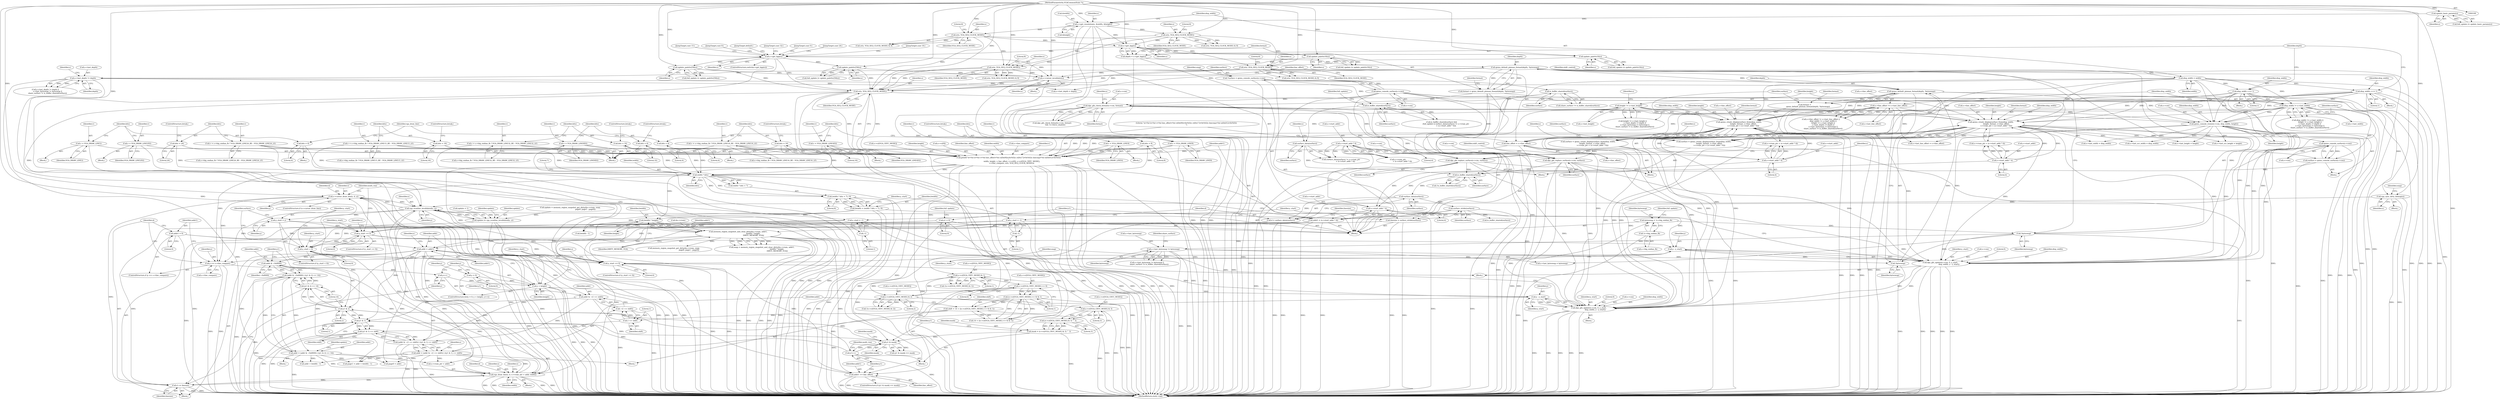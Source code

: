 digraph "1_qemu_bfc56535f793c557aa754c50213fc5f882e6482d@pointer" {
"1000843" [label="(Call,s->cursor_draw_line(s, d, y))"];
"1000830" [label="(Call,vga_draw_line(s, d, s->vram_ptr + addr, width))"];
"1000812" [label="(Call,vga_scanline_invalidated(s, y))"];
"1000843" [label="(Call,s->cursor_draw_line(s, d, y))"];
"1000109" [label="(MethodParameterIn,VGACommonState *s)"];
"1000653" [label="(Call,sr(s, VGA_SEQ_CLOCK_MODE))"];
"1000552" [label="(Call,update_palette256(s))"];
"1000533" [label="(Call,s->get_bpp(s))"];
"1000279" [label="(Call,s->get_bpp(s))"];
"1000163" [label="(Call,s->get_resolution(s, &width, &height))"];
"1000161" [label="(Call,update_basic_params(s))"];
"1000253" [label="(Call,sr(s, VGA_SEQ_CLOCK_MODE))"];
"1000269" [label="(Call,sr(s, VGA_SEQ_CLOCK_MODE))"];
"1000627" [label="(Call,s->cursor_invalidate(s))"];
"1000514" [label="(Call,sr(s, VGA_SEQ_CLOCK_MODE))"];
"1000510" [label="(Call,update_palette16(s))"];
"1000486" [label="(Call,sr(s, VGA_SEQ_CLOCK_MODE))"];
"1000482" [label="(Call,update_palette16(s))"];
"1000540" [label="(Call,update_palette256(s))"];
"1000691" [label="(Call,vga_sync_dirty_bitmap(s))"];
"1000709" [label="(Call,y < height)"];
"1000712" [label="(Call,y++)"];
"1000902" [label="(Call,y == s->line_compare)"];
"1000861" [label="(Call,y - y_start)"];
"1000850" [label="(Call,y_start >= 0)"];
"1000864" [label="(Call,y_start = -1)"];
"1000866" [label="(Call,-1)"];
"1000672" [label="(Call,y_start = -1)"];
"1000674" [label="(Call,-1)"];
"1000819" [label="(Call,y_start < 0)"];
"1000822" [label="(Call,y_start = y)"];
"1000634" [label="(Call,printf(\"w=%d h=%d v=%d line_offset=%d cr[0x09]=0x%02x cr[0x17]=0x%02x linecmp=%d sr[0x01]=0x%02x\n\",\n           width, height, v, line_offset, s->cr[9], s->cr[VGA_CRTC_MODE],\n           s->line_compare, sr(s, VGA_SEQ_CLOCK_MODE)))"];
"1000323" [label="(Call,height != s->last_height)"];
"1000454" [label="(Call,qemu_create_displaysurface_from(disp_width,\n                height, format, s->line_offset,\n                s->vram_ptr + (s->start_addr * 4)))"];
"1000258" [label="(Call,disp_width <<= 1)"];
"1000169" [label="(Call,disp_width = width)"];
"1000274" [label="(Call,disp_width <<= 1)"];
"1000317" [label="(Call,disp_width != s->last_width)"];
"1000446" [label="(Call,format =\n            qemu_default_pixman_format(depth, !byteswap))"];
"1000448" [label="(Call,qemu_default_pixman_format(depth, !byteswap))"];
"1000329" [label="(Call,s->last_depth != depth)"];
"1000283" [label="(Call,qemu_default_pixman_format(depth, !byteswap))"];
"1000277" [label="(Call,depth = s->get_bpp(s))"];
"1000285" [label="(Call,!byteswap)"];
"1000153" [label="(Call,byteswap = !s->big_endian_fb)"];
"1000155" [label="(Call,!s->big_endian_fb)"];
"1000450" [label="(Call,!byteswap)"];
"1000335" [label="(Call,s->last_byteswap != byteswap)"];
"1000309" [label="(Call,s->line_offset != s->last_line_offset)"];
"1000465" [label="(Call,s->start_addr * 4)"];
"1000439" [label="(Call,s->start_addr * 4)"];
"1000373" [label="(Call,qemu_console_resize(s->con, disp_width, height))"];
"1000293" [label="(Call,dpy_gfx_check_format(s->con, format))"];
"1000115" [label="(Call,qemu_console_surface(s->con))"];
"1000281" [label="(Call,format = qemu_default_pixman_format(depth, !byteswap))"];
"1000350" [label="(Call,qemu_create_displaysurface_from(disp_width,\n                    height, format, s->line_offset,\n                    s->vram_ptr + (s->start_addr * 4)))"];
"1000361" [label="(Call,s->start_addr * 4)"];
"1000524" [label="(Call,v = VGA_DRAW_LINE2)"];
"1000588" [label="(Call,v = s->big_endian_fb ? VGA_DRAW_LINE24_BE : VGA_DRAW_LINE24_LE)"];
"1000562" [label="(Call,v = s->big_endian_fb ? VGA_DRAW_LINE15_BE : VGA_DRAW_LINE15_LE)"];
"1000519" [label="(Call,v = VGA_DRAW_LINE2D2)"];
"1000601" [label="(Call,v = s->big_endian_fb ? VGA_DRAW_LINE32_BE : VGA_DRAW_LINE32_LE)"];
"1000542" [label="(Call,v = VGA_DRAW_LINE8D2)"];
"1000575" [label="(Call,v = s->big_endian_fb ? VGA_DRAW_LINE16_BE : VGA_DRAW_LINE16_LE)"];
"1000491" [label="(Call,v = VGA_DRAW_LINE4D2)"];
"1000554" [label="(Call,v = VGA_DRAW_LINE8)"];
"1000496" [label="(Call,v = VGA_DRAW_LINE4)"];
"1000629" [label="(Call,line_offset = s->line_offset)"];
"1000706" [label="(Call,y = 0)"];
"1000701" [label="(Call,bwidth * height)"];
"1000663" [label="(Call,bwidth = (width * bits + 7) / 8)"];
"1000665" [label="(Call,(width * bits + 7) / 8)"];
"1000667" [label="(Call,width * bits)"];
"1000570" [label="(Call,bits = 16)"];
"1000583" [label="(Call,bits = 16)"];
"1000596" [label="(Call,bits = 24)"];
"1000527" [label="(Call,bits = 4)"];
"1000609" [label="(Call,bits = 32)"];
"1000545" [label="(Call,bits = 4)"];
"1000499" [label="(Call,bits = 4)"];
"1000557" [label="(Call,bits = 8)"];
"1000676" [label="(Call,d = surface_data(surface))"];
"1000678" [label="(Call,surface_data(surface))"];
"1000621" [label="(Call,is_buffer_shared(surface))"];
"1000366" [label="(Call,dpy_gfx_replace_surface(s->con, surface))"];
"1000348" [label="(Call,surface = qemu_create_displaysurface_from(disp_width,\n                    height, format, s->line_offset,\n                    s->vram_ptr + (s->start_addr * 4)))"];
"1000433" [label="(Call,surface_data(surface))"];
"1000428" [label="(Call,is_buffer_shared(surface))"];
"1000342" [label="(Call,is_buffer_shared(surface))"];
"1000113" [label="(Call,*surface = qemu_console_surface(s->con))"];
"1000379" [label="(Call,surface = qemu_console_surface(s->con))"];
"1000381" [label="(Call,qemu_console_surface(s->con))"];
"1000470" [label="(Call,dpy_gfx_replace_surface(s->con, surface))"];
"1000452" [label="(Call,surface = qemu_create_displaysurface_from(disp_width,\n                height, format, s->line_offset,\n                s->vram_ptr + (s->start_addr * 4)))"];
"1000910" [label="(Call,d += linesize)"];
"1000680" [label="(Call,linesize = surface_stride(surface))"];
"1000682" [label="(Call,surface_stride(surface))"];
"1000715" [label="(Call,addr = addr1)"];
"1000695" [label="(Call,memory_region_snapshot_and_clear_dirty(&s->vram, addr1,\n                                                      bwidth * height,\n                                                       DIRTY_MEMORY_VGA))"];
"1000656" [label="(Call,addr1 = (s->start_addr * 4))"];
"1000658" [label="(Call,s->start_addr * 4)"];
"1000889" [label="(Call,addr1 += line_offset)"];
"1000907" [label="(Call,addr1 = 0)"];
"1000766" [label="(Call,addr = (addr & ~0x8000) | ((y1 & 2) << 14))"];
"1000768" [label="(Call,(addr & ~0x8000) | ((y1 & 2) << 14))"];
"1000769" [label="(Call,addr & ~0x8000)"];
"1000742" [label="(Call,addr = (addr & ~(1 << shift)) | ((y1 & 1) << shift))"];
"1000744" [label="(Call,(addr & ~(1 << shift)) | ((y1 & 1) << shift))"];
"1000745" [label="(Call,addr & ~(1 << shift))"];
"1000747" [label="(Call,~(1 << shift))"];
"1000748" [label="(Call,1 << shift)"];
"1000729" [label="(Call,shift = 14 + ((s->cr[VGA_CRTC_MODE] >> 6) & 1))"];
"1000733" [label="(Call,(s->cr[VGA_CRTC_MODE] >> 6) & 1)"];
"1000734" [label="(Call,s->cr[VGA_CRTC_MODE] >> 6)"];
"1000720" [label="(Call,s->cr[VGA_CRTC_MODE] & 1)"];
"1000758" [label="(Call,s->cr[VGA_CRTC_MODE] & 2)"];
"1000875" [label="(Call,s->cr[VGA_CRTC_MODE] & 3)"];
"1000751" [label="(Call,(y1 & 1) << shift)"];
"1000752" [label="(Call,y1 & 1)"];
"1000892" [label="(Call,y1++)"];
"1000885" [label="(Call,y1 & mask)"];
"1000684" [label="(Call,y1 = 0)"];
"1000773" [label="(Call,y1 & 2)"];
"1000872" [label="(Call,mask = (s->cr[VGA_CRTC_MODE] & 3) ^ 3)"];
"1000874" [label="(Call,(s->cr[VGA_CRTC_MODE] & 3) ^ 3)"];
"1000772" [label="(Call,(y1 & 2) << 14)"];
"1000810" [label="(Call,update |= vga_scanline_invalidated(s, y))"];
"1000854" [label="(Call,dpy_gfx_update(s->con, 0, y_start,\n                               disp_width, y - y_start))"];
"1000918" [label="(Call,dpy_gfx_update(s->con, 0, y_start,\n                       disp_width, y - y_start))"];
"1000925" [label="(Call,y - y_start)"];
"1000914" [label="(Call,y_start >= 0)"];
"1000612" [label="(ControlStructure,break;)"];
"1000598" [label="(Literal,24)"];
"1000816" [label="(Identifier,update)"];
"1000448" [label="(Call,qemu_default_pixman_format(depth, !byteswap))"];
"1000639" [label="(Identifier,line_offset)"];
"1000280" [label="(Identifier,s)"];
"1000490" [label="(Block,)"];
"1000542" [label="(Call,v = VGA_DRAW_LINE8D2)"];
"1000830" [label="(Call,vga_draw_line(s, d, s->vram_ptr + addr, width))"];
"1000577" [label="(Call,s->big_endian_fb ? VGA_DRAW_LINE16_BE : VGA_DRAW_LINE16_LE)"];
"1000514" [label="(Call,sr(s, VGA_SEQ_CLOCK_MODE))"];
"1000875" [label="(Call,s->cr[VGA_CRTC_MODE] & 3)"];
"1000704" [label="(Identifier,DIRTY_MEMORY_VGA)"];
"1000882" [label="(Literal,3)"];
"1000270" [label="(Identifier,s)"];
"1000614" [label="(Identifier,vga_draw_line)"];
"1000469" [label="(Literal,4)"];
"1000508" [label="(Call,full_update |= update_palette16(s))"];
"1000726" [label="(Literal,1)"];
"1000716" [label="(Identifier,addr)"];
"1000493" [label="(Identifier,VGA_DRAW_LINE4D2)"];
"1000702" [label="(Identifier,bwidth)"];
"1000734" [label="(Call,s->cr[VGA_CRTC_MODE] >> 6)"];
"1000674" [label="(Call,-1)"];
"1000300" [label="(Identifier,s)"];
"1000382" [label="(Call,s->con)"];
"1000759" [label="(Call,s->cr[VGA_CRTC_MODE])"];
"1000340" [label="(Call,share_surface != is_buffer_shared(surface))"];
"1000723" [label="(Identifier,s)"];
"1000913" [label="(ControlStructure,if (y_start >= 0))"];
"1000621" [label="(Call,is_buffer_shared(surface))"];
"1000636" [label="(Identifier,width)"];
"1000865" [label="(Identifier,y_start)"];
"1000541" [label="(Identifier,s)"];
"1000681" [label="(Identifier,linesize)"];
"1000574" [label="(JumpTarget,case 16:)"];
"1000283" [label="(Call,qemu_default_pixman_format(depth, !byteswap))"];
"1000456" [label="(Identifier,height)"];
"1000535" [label="(Block,)"];
"1000367" [label="(Call,s->con)"];
"1000167" [label="(Call,&height)"];
"1000329" [label="(Call,s->last_depth != depth)"];
"1000709" [label="(Call,y < height)"];
"1000318" [label="(Identifier,disp_width)"];
"1000572" [label="(Literal,16)"];
"1000164" [label="(Identifier,s)"];
"1000432" [label="(Call,surface_data(surface) != s->vram_ptr\n                + (s->start_addr * 4))"];
"1000662" [label="(Literal,4)"];
"1000387" [label="(Identifier,s)"];
"1000354" [label="(Call,s->line_offset)"];
"1000507" [label="(Block,)"];
"1000912" [label="(Identifier,linesize)"];
"1000872" [label="(Call,mask = (s->cr[VGA_CRTC_MODE] & 3) ^ 3)"];
"1000370" [label="(Identifier,surface)"];
"1000773" [label="(Call,y1 & 2)"];
"1000115" [label="(Call,qemu_console_surface(s->con))"];
"1000753" [label="(Identifier,y1)"];
"1000907" [label="(Call,addr1 = 0)"];
"1000622" [label="(Identifier,surface)"];
"1000169" [label="(Call,disp_width = width)"];
"1000827" [label="(Call,is_buffer_shared(surface))"];
"1000891" [label="(Identifier,line_offset)"];
"1000668" [label="(Identifier,width)"];
"1000828" [label="(Identifier,surface)"];
"1000692" [label="(Identifier,s)"];
"1000450" [label="(Call,!byteswap)"];
"1000458" [label="(Call,s->line_offset)"];
"1000861" [label="(Call,y - y_start)"];
"1000926" [label="(Identifier,y)"];
"1000472" [label="(Identifier,s)"];
"1000443" [label="(Literal,4)"];
"1000783" [label="(Call,page1 = addr + bwidth - 1)"];
"1000583" [label="(Call,bits = 16)"];
"1000822" [label="(Call,y_start = y)"];
"1000650" [label="(Call,s->line_compare)"];
"1000927" [label="(Identifier,y_start)"];
"1000429" [label="(Identifier,surface)"];
"1000866" [label="(Call,-1)"];
"1000758" [label="(Call,s->cr[VGA_CRTC_MODE] & 2)"];
"1000325" [label="(Call,s->last_height)"];
"1000453" [label="(Identifier,surface)"];
"1000431" [label="(Identifier,full_update)"];
"1000253" [label="(Call,sr(s, VGA_SEQ_CLOCK_MODE))"];
"1000446" [label="(Call,format =\n            qemu_default_pixman_format(depth, !byteswap))"];
"1000665" [label="(Call,(width * bits + 7) / 8)"];
"1000757" [label="(Call,!(s->cr[VGA_CRTC_MODE] & 2))"];
"1000914" [label="(Call,y_start >= 0)"];
"1000832" [label="(Identifier,d)"];
"1000543" [label="(Identifier,v)"];
"1000749" [label="(Literal,1)"];
"1000706" [label="(Call,y = 0)"];
"1000433" [label="(Call,surface_data(surface))"];
"1000785" [label="(Call,addr + bwidth - 1)"];
"1000720" [label="(Call,s->cr[VGA_CRTC_MODE] & 1)"];
"1000675" [label="(Literal,1)"];
"1000517" [label="(Literal,8)"];
"1000672" [label="(Call,y_start = -1)"];
"1000859" [label="(Identifier,y_start)"];
"1000838" [label="(Identifier,width)"];
"1000516" [label="(Identifier,VGA_SEQ_CLOCK_MODE)"];
"1000918" [label="(Call,dpy_gfx_update(s->con, 0, y_start,\n                       disp_width, y - y_start))"];
"1000908" [label="(Identifier,addr1)"];
"1000511" [label="(Identifier,s)"];
"1000670" [label="(Literal,7)"];
"1000571" [label="(Identifier,bits)"];
"1000258" [label="(Call,disp_width <<= 1)"];
"1000748" [label="(Call,1 << shift)"];
"1000694" [label="(Identifier,snap)"];
"1000658" [label="(Call,s->start_addr * 4)"];
"1000113" [label="(Call,*surface = qemu_console_surface(s->con))"];
"1000114" [label="(Identifier,surface)"];
"1000400" [label="(Call,s->last_height = height)"];
"1000573" [label="(ControlStructure,break;)"];
"1000347" [label="(Block,)"];
"1000561" [label="(JumpTarget,case 15:)"];
"1000319" [label="(Call,s->last_width)"];
"1000276" [label="(Literal,1)"];
"1000521" [label="(Identifier,VGA_DRAW_LINE2D2)"];
"1000171" [label="(Identifier,width)"];
"1000362" [label="(Call,s->start_addr)"];
"1000764" [label="(Literal,2)"];
"1000405" [label="(Call,s->last_line_offset = s->line_offset)"];
"1000678" [label="(Call,surface_data(surface))"];
"1000611" [label="(Literal,32)"];
"1000851" [label="(Identifier,y_start)"];
"1000655" [label="(Identifier,VGA_SEQ_CLOCK_MODE)"];
"1000257" [label="(Block,)"];
"1000923" [label="(Identifier,y_start)"];
"1000498" [label="(Identifier,VGA_DRAW_LINE4)"];
"1000654" [label="(Identifier,s)"];
"1000529" [label="(Literal,4)"];
"1000154" [label="(Identifier,byteswap)"];
"1000717" [label="(Identifier,addr1)"];
"1000550" [label="(Call,full_update |= update_palette256(s))"];
"1000254" [label="(Identifier,s)"];
"1000440" [label="(Call,s->start_addr)"];
"1000390" [label="(Call,s->last_scr_height = height)"];
"1000917" [label="(Block,)"];
"1000873" [label="(Identifier,mask)"];
"1000892" [label="(Call,y1++)"];
"1000853" [label="(Block,)"];
"1000549" [label="(JumpTarget,case 8:)"];
"1000434" [label="(Identifier,surface)"];
"1000449" [label="(Identifier,depth)"];
"1000515" [label="(Identifier,s)"];
"1000676" [label="(Call,d = surface_data(surface))"];
"1000293" [label="(Call,dpy_gfx_check_format(s->con, format))"];
"1000570" [label="(Call,bits = 16)"];
"1000374" [label="(Call,s->con)"];
"1000288" [label="(Identifier,format)"];
"1000599" [label="(ControlStructure,break;)"];
"1000679" [label="(Identifier,surface)"];
"1000277" [label="(Call,depth = s->get_bpp(s))"];
"1000925" [label="(Call,y - y_start)"];
"1000328" [label="(Call,s->last_depth != depth ||\n        s->last_byteswap != byteswap ||\n        share_surface != is_buffer_shared(surface))"];
"1000811" [label="(Identifier,update)"];
"1000286" [label="(Identifier,byteswap)"];
"1000555" [label="(Identifier,v)"];
"1000904" [label="(Call,s->line_compare)"];
"1000309" [label="(Call,s->line_offset != s->last_line_offset)"];
"1000742" [label="(Call,addr = (addr & ~(1 << shift)) | ((y1 & 1) << shift))"];
"1000889" [label="(Call,addr1 += line_offset)"];
"1000417" [label="(Call,s->last_byteswap = byteswap)"];
"1000510" [label="(Call,update_palette16(s))"];
"1000323" [label="(Call,height != s->last_height)"];
"1000427" [label="(Call,is_buffer_shared(surface) &&\n               (full_update || surface_data(surface) != s->vram_ptr\n                + (s->start_addr * 4)))"];
"1000695" [label="(Call,memory_region_snapshot_and_clear_dirty(&s->vram, addr1,\n                                                      bwidth * height,\n                                                       DIRTY_MEMORY_VGA))"];
"1000731" [label="(Call,14 + ((s->cr[VGA_CRTC_MODE] >> 6) & 1))"];
"1000752" [label="(Call,y1 & 1)"];
"1000746" [label="(Identifier,addr)"];
"1000597" [label="(Identifier,bits)"];
"1000259" [label="(Identifier,disp_width)"];
"1000526" [label="(Identifier,VGA_DRAW_LINE2)"];
"1000846" [label="(Identifier,y)"];
"1000890" [label="(Identifier,addr1)"];
"1000451" [label="(Identifier,byteswap)"];
"1000324" [label="(Identifier,height)"];
"1000563" [label="(Identifier,v)"];
"1000457" [label="(Identifier,format)"];
"1000774" [label="(Identifier,y1)"];
"1000708" [label="(Literal,0)"];
"1000800" [label="(Call,memory_region_snapshot_get_dirty(&s->vram, snap,\n                                                      page0, page1 - page0))"];
"1000727" [label="(Block,)"];
"1000558" [label="(Identifier,bits)"];
"1000712" [label="(Call,y++)"];
"1000480" [label="(Call,full_update |= update_palette16(s))"];
"1000713" [label="(Identifier,y)"];
"1000922" [label="(Literal,0)"];
"1000310" [label="(Call,s->line_offset)"];
"1000519" [label="(Call,v = VGA_DRAW_LINE2D2)"];
"1000466" [label="(Call,s->start_addr)"];
"1000778" [label="(Identifier,update)"];
"1000871" [label="(Block,)"];
"1000638" [label="(Identifier,v)"];
"1000586" [label="(ControlStructure,break;)"];
"1000137" [label="(Identifier,snap)"];
"1000766" [label="(Call,addr = (addr & ~0x8000) | ((y1 & 2) << 14))"];
"1000653" [label="(Call,sr(s, VGA_SEQ_CLOCK_MODE))"];
"1000683" [label="(Identifier,surface)"];
"1000601" [label="(Call,v = s->big_endian_fb ? VGA_DRAW_LINE32_BE : VGA_DRAW_LINE32_LE)"];
"1000331" [label="(Identifier,s)"];
"1000745" [label="(Call,addr & ~(1 << shift))"];
"1000554" [label="(Call,v = VGA_DRAW_LINE8)"];
"1000562" [label="(Call,v = s->big_endian_fb ? VGA_DRAW_LINE15_BE : VGA_DRAW_LINE15_LE)"];
"1000552" [label="(Call,update_palette256(s))"];
"1000271" [label="(Identifier,VGA_SEQ_CLOCK_MODE)"];
"1000465" [label="(Call,s->start_addr * 4)"];
"1000500" [label="(Identifier,bits)"];
"1000447" [label="(Identifier,format)"];
"1000751" [label="(Call,(y1 & 1) << shift)"];
"1000884" [label="(Call,(y1 & mask) == mask)"];
"1000776" [label="(Literal,14)"];
"1000893" [label="(Identifier,y1)"];
"1000602" [label="(Identifier,v)"];
"1000910" [label="(Call,d += linesize)"];
"1000787" [label="(Call,bwidth - 1)"];
"1000372" [label="(Block,)"];
"1000341" [label="(Identifier,share_surface)"];
"1000631" [label="(Call,s->line_offset)"];
"1000721" [label="(Call,s->cr[VGA_CRTC_MODE])"];
"1000173" [label="(Identifier,shift_control)"];
"1000428" [label="(Call,is_buffer_shared(surface))"];
"1000829" [label="(Block,)"];
"1000335" [label="(Call,s->last_byteswap != byteswap)"];
"1000703" [label="(Identifier,height)"];
"1000252" [label="(Call,sr(s, VGA_SEQ_CLOCK_MODE) & 8)"];
"1000336" [label="(Call,s->last_byteswap)"];
"1000684" [label="(Call,y1 = 0)"];
"1000744" [label="(Call,(addr & ~(1 << shift)) | ((y1 & 1) << shift))"];
"1000610" [label="(Identifier,bits)"];
"1000919" [label="(Call,s->con)"];
"1000368" [label="(Identifier,s)"];
"1000659" [label="(Call,s->start_addr)"];
"1000255" [label="(Identifier,VGA_SEQ_CLOCK_MODE)"];
"1000740" [label="(Literal,6)"];
"1000824" [label="(Identifier,y)"];
"1000780" [label="(Call,page0 = addr)"];
"1000357" [label="(Call,s->vram_ptr + (s->start_addr * 4))"];
"1000163" [label="(Call,s->get_resolution(s, &width, &height))"];
"1000272" [label="(Literal,8)"];
"1000673" [label="(Identifier,y_start)"];
"1000546" [label="(Identifier,bits)"];
"1000161" [label="(Call,update_basic_params(s))"];
"1000538" [label="(Call,full_update |= update_palette256(s))"];
"1000378" [label="(Identifier,height)"];
"1000915" [label="(Identifier,y_start)"];
"1000686" [label="(Literal,0)"];
"1000297" [label="(Identifier,format)"];
"1000772" [label="(Call,(y1 & 2) << 14)"];
"1000691" [label="(Call,vga_sync_dirty_bitmap(s))"];
"1000377" [label="(Identifier,disp_width)"];
"1000939" [label="(MethodReturn,static void)"];
"1000281" [label="(Call,format = qemu_default_pixman_format(depth, !byteswap))"];
"1000854" [label="(Call,dpy_gfx_update(s->con, 0, y_start,\n                               disp_width, y - y_start))"];
"1000471" [label="(Call,s->con)"];
"1000689" [label="(Identifier,full_update)"];
"1000282" [label="(Identifier,format)"];
"1000576" [label="(Identifier,v)"];
"1000366" [label="(Call,dpy_gfx_replace_surface(s->con, surface))"];
"1000810" [label="(Call,update |= vga_scanline_invalidated(s, y))"];
"1000666" [label="(Call,width * bits + 7)"];
"1000349" [label="(Identifier,surface)"];
"1000903" [label="(Identifier,y)"];
"1000843" [label="(Call,s->cursor_draw_line(s, d, y))"];
"1000909" [label="(Literal,0)"];
"1000663" [label="(Call,bwidth = (width * bits + 7) / 8)"];
"1000380" [label="(Identifier,surface)"];
"1000495" [label="(Block,)"];
"1000844" [label="(Identifier,s)"];
"1000361" [label="(Call,s->start_addr * 4)"];
"1000627" [label="(Call,s->cursor_invalidate(s))"];
"1000820" [label="(Identifier,y_start)"];
"1000518" [label="(Block,)"];
"1000755" [label="(Identifier,shift)"];
"1000867" [label="(Literal,1)"];
"1000559" [label="(Literal,8)"];
"1000373" [label="(Call,qemu_console_resize(s->con, disp_width, height))"];
"1000532" [label="(ControlStructure,switch(s->get_bpp(s)))"];
"1000528" [label="(Identifier,bits)"];
"1000895" [label="(Identifier,multi_run)"];
"1000881" [label="(Literal,3)"];
"1000339" [label="(Identifier,byteswap)"];
"1000536" [label="(JumpTarget,default:)"];
"1000761" [label="(Identifier,s)"];
"1000669" [label="(Identifier,bits)"];
"1000412" [label="(Call,s->last_depth = depth)"];
"1000916" [label="(Literal,0)"];
"1000767" [label="(Identifier,addr)"];
"1000523" [label="(Block,)"];
"1000260" [label="(Literal,1)"];
"1000381" [label="(Call,qemu_console_surface(s->con))"];
"1000769" [label="(Call,addr & ~0x8000)"];
"1000588" [label="(Call,v = s->big_endian_fb ? VGA_DRAW_LINE24_BE : VGA_DRAW_LINE24_LE)"];
"1000715" [label="(Call,addr = addr1)"];
"1000284" [label="(Identifier,depth)"];
"1000313" [label="(Call,s->last_line_offset)"];
"1000770" [label="(Identifier,addr)"];
"1000488" [label="(Identifier,VGA_SEQ_CLOCK_MODE)"];
"1000743" [label="(Identifier,addr)"];
"1000333" [label="(Identifier,depth)"];
"1000342" [label="(Call,is_buffer_shared(surface))"];
"1000474" [label="(Identifier,surface)"];
"1000634" [label="(Call,printf(\"w=%d h=%d v=%d line_offset=%d cr[0x09]=0x%02x cr[0x17]=0x%02x linecmp=%d sr[0x01]=0x%02x\n\",\n           width, height, v, line_offset, s->cr[9], s->cr[VGA_CRTC_MODE],\n           s->line_compare, sr(s, VGA_SEQ_CLOCK_MODE)))"];
"1000268" [label="(Call,sr(s, VGA_SEQ_CLOCK_MODE) & 8)"];
"1000630" [label="(Identifier,line_offset)"];
"1000470" [label="(Call,dpy_gfx_replace_surface(s->con, surface))"];
"1000812" [label="(Call,vga_scanline_invalidated(s, y))"];
"1000667" [label="(Call,width * bits)"];
"1000492" [label="(Identifier,v)"];
"1000352" [label="(Identifier,height)"];
"1000111" [label="(Block,)"];
"1000845" [label="(Identifier,d)"];
"1000852" [label="(Literal,0)"];
"1000850" [label="(Call,y_start >= 0)"];
"1000609" [label="(Call,bits = 32)"];
"1000279" [label="(Call,s->get_bpp(s))"];
"1000711" [label="(Identifier,height)"];
"1000798" [label="(Call,update = memory_region_snapshot_get_dirty(&s->vram, snap,\n                                                      page0, page1 - page0))"];
"1000395" [label="(Call,s->last_width = disp_width)"];
"1000628" [label="(Identifier,s)"];
"1000109" [label="(MethodParameterIn,VGACommonState *s)"];
"1000256" [label="(Literal,8)"];
"1000553" [label="(Identifier,s)"];
"1000545" [label="(Call,bits = 4)"];
"1000849" [label="(ControlStructure,if (y_start >= 0))"];
"1000322" [label="(Call,height != s->last_height ||\n        s->last_depth != depth ||\n        s->last_byteswap != byteswap ||\n        share_surface != is_buffer_shared(surface))"];
"1000159" [label="(Call,full_update |= update_basic_params(s))"];
"1000564" [label="(Call,s->big_endian_fb ? VGA_DRAW_LINE15_BE : VGA_DRAW_LINE15_LE)"];
"1000585" [label="(Literal,16)"];
"1000600" [label="(JumpTarget,case 32:)"];
"1000477" [label="(Identifier,shift_control)"];
"1000855" [label="(Call,s->con)"];
"1000775" [label="(Literal,2)"];
"1000560" [label="(ControlStructure,break;)"];
"1000153" [label="(Call,byteswap = !s->big_endian_fb)"];
"1000513" [label="(Call,sr(s, VGA_SEQ_CLOCK_MODE) & 8)"];
"1000524" [label="(Call,v = VGA_DRAW_LINE2)"];
"1000920" [label="(Identifier,s)"];
"1000883" [label="(ControlStructure,if ((y1 & mask) == mask))"];
"1000486" [label="(Call,sr(s, VGA_SEQ_CLOCK_MODE))"];
"1000864" [label="(Call,y_start = -1)"];
"1000491" [label="(Call,v = VGA_DRAW_LINE4D2)"];
"1000269" [label="(Call,sr(s, VGA_SEQ_CLOCK_MODE))"];
"1000765" [label="(Block,)"];
"1000911" [label="(Identifier,d)"];
"1000821" [label="(Literal,0)"];
"1000162" [label="(Identifier,s)"];
"1000155" [label="(Call,!s->big_endian_fb)"];
"1000870" [label="(Identifier,multi_run)"];
"1000924" [label="(Identifier,disp_width)"];
"1000754" [label="(Literal,1)"];
"1000664" [label="(Identifier,bwidth)"];
"1000747" [label="(Call,~(1 << shift))"];
"1000334" [label="(Call,s->last_byteswap != byteswap ||\n        share_surface != is_buffer_shared(surface))"];
"1000701" [label="(Call,bwidth * height)"];
"1000685" [label="(Identifier,y1)"];
"1000886" [label="(Identifier,y1)"];
"1000858" [label="(Literal,0)"];
"1000533" [label="(Call,s->get_bpp(s))"];
"1000929" [label="(Identifier,snap)"];
"1000733" [label="(Call,(s->cr[VGA_CRTC_MODE] >> 6) & 1)"];
"1000308" [label="(Call,s->line_offset != s->last_line_offset ||\n        disp_width != s->last_width ||\n        height != s->last_height ||\n        s->last_depth != depth ||\n        s->last_byteswap != byteswap ||\n        share_surface != is_buffer_shared(surface))"];
"1000548" [label="(ControlStructure,break;)"];
"1000379" [label="(Call,surface = qemu_console_surface(s->con))"];
"1000316" [label="(Call,disp_width != s->last_width ||\n        height != s->last_height ||\n        s->last_depth != depth ||\n        s->last_byteswap != byteswap ||\n        share_surface != is_buffer_shared(surface))"];
"1000285" [label="(Call,!byteswap)"];
"1000710" [label="(Identifier,y)"];
"1000353" [label="(Identifier,format)"];
"1000629" [label="(Call,line_offset = s->line_offset)"];
"1000856" [label="(Identifier,s)"];
"1000455" [label="(Identifier,disp_width)"];
"1000274" [label="(Call,disp_width <<= 1)"];
"1000501" [label="(Literal,4)"];
"1000461" [label="(Call,s->vram_ptr + (s->start_addr * 4))"];
"1000156" [label="(Call,s->big_endian_fb)"];
"1000116" [label="(Call,s->con)"];
"1000645" [label="(Call,s->cr[VGA_CRTC_MODE])"];
"1000707" [label="(Identifier,y)"];
"1000482" [label="(Call,update_palette16(s))"];
"1000682" [label="(Call,surface_stride(surface))"];
"1000435" [label="(Call,s->vram_ptr\n                + (s->start_addr * 4))"];
"1000818" [label="(ControlStructure,if (y_start < 0))"];
"1000584" [label="(Identifier,bits)"];
"1000656" [label="(Call,addr1 = (s->start_addr * 4))"];
"1000437" [label="(Identifier,s)"];
"1000165" [label="(Call,&width)"];
"1000292" [label="(Call,dpy_gfx_check_format(s->con, format)\n            && !s->force_shadow)"];
"1000831" [label="(Identifier,s)"];
"1000275" [label="(Identifier,disp_width)"];
"1000750" [label="(Identifier,shift)"];
"1000439" [label="(Call,s->start_addr * 4)"];
"1000527" [label="(Call,bits = 4)"];
"1000887" [label="(Identifier,mask)"];
"1000278" [label="(Identifier,depth)"];
"1000677" [label="(Identifier,d)"];
"1000537" [label="(JumpTarget,case 0:)"];
"1000587" [label="(JumpTarget,case 24:)"];
"1000487" [label="(Identifier,s)"];
"1000485" [label="(Call,sr(s, VGA_SEQ_CLOCK_MODE) & 8)"];
"1000860" [label="(Identifier,disp_width)"];
"1000876" [label="(Call,s->cr[VGA_CRTC_MODE])"];
"1000534" [label="(Identifier,s)"];
"1000901" [label="(ControlStructure,if (y == s->line_compare))"];
"1000771" [label="(Identifier,~0x8000)"];
"1000479" [label="(Block,)"];
"1000540" [label="(Call,update_palette256(s))"];
"1000657" [label="(Identifier,addr1)"];
"1000497" [label="(Identifier,v)"];
"1000603" [label="(Call,s->big_endian_fb ? VGA_DRAW_LINE32_BE : VGA_DRAW_LINE32_LE)"];
"1000454" [label="(Call,qemu_create_displaysurface_from(disp_width,\n                height, format, s->line_offset,\n                s->vram_ptr + (s->start_addr * 4)))"];
"1000693" [label="(Call,snap = memory_region_snapshot_and_clear_dirty(&s->vram, addr1,\n                                                      bwidth * height,\n                                                       DIRTY_MEMORY_VGA))"];
"1000814" [label="(Identifier,y)"];
"1000294" [label="(Call,s->con)"];
"1000863" [label="(Identifier,y_start)"];
"1000793" [label="(Call,update = 1)"];
"1000620" [label="(Call,!is_buffer_shared(surface))"];
"1000635" [label="(Literal,\"w=%d h=%d v=%d line_offset=%d cr[0x09]=0x%02x cr[0x17]=0x%02x linecmp=%d sr[0x01]=0x%02x\n\")"];
"1000499" [label="(Call,bits = 4)"];
"1000719" [label="(Call,!(s->cr[VGA_CRTC_MODE] & 1))"];
"1000170" [label="(Identifier,disp_width)"];
"1000671" [label="(Literal,8)"];
"1000902" [label="(Call,y == s->line_compare)"];
"1000714" [label="(Block,)"];
"1000862" [label="(Identifier,y)"];
"1000350" [label="(Call,qemu_create_displaysurface_from(disp_width,\n                    height, format, s->line_offset,\n                    s->vram_ptr + (s->start_addr * 4)))"];
"1000385" [label="(Call,s->last_scr_width = disp_width)"];
"1000343" [label="(Identifier,surface)"];
"1000575" [label="(Call,v = s->big_endian_fb ? VGA_DRAW_LINE16_BE : VGA_DRAW_LINE16_LE)"];
"1000452" [label="(Call,surface = qemu_create_displaysurface_from(disp_width,\n                height, format, s->line_offset,\n                s->vram_ptr + (s->start_addr * 4)))"];
"1000557" [label="(Call,bits = 8)"];
"1000596" [label="(Call,bits = 24)"];
"1000483" [label="(Identifier,s)"];
"1000160" [label="(Identifier,full_update)"];
"1000589" [label="(Identifier,v)"];
"1000520" [label="(Identifier,v)"];
"1000841" [label="(Identifier,s)"];
"1000690" [label="(Block,)"];
"1000317" [label="(Call,disp_width != s->last_width)"];
"1000496" [label="(Call,v = VGA_DRAW_LINE4)"];
"1000741" [label="(Literal,1)"];
"1000330" [label="(Call,s->last_depth)"];
"1000348" [label="(Call,surface = qemu_create_displaysurface_from(disp_width,\n                    height, format, s->line_offset,\n                    s->vram_ptr + (s->start_addr * 4)))"];
"1000729" [label="(Call,shift = 14 + ((s->cr[VGA_CRTC_MODE] >> 6) & 1))"];
"1000888" [label="(Identifier,mask)"];
"1000547" [label="(Literal,4)"];
"1000819" [label="(Call,y_start < 0)"];
"1000700" [label="(Identifier,addr1)"];
"1000626" [label="(Block,)"];
"1000823" [label="(Identifier,y_start)"];
"1000351" [label="(Identifier,disp_width)"];
"1000680" [label="(Call,linesize = surface_stride(surface))"];
"1000839" [label="(ControlStructure,if (s->cursor_draw_line))"];
"1000705" [label="(ControlStructure,for(y = 0; y < height; y++))"];
"1000273" [label="(Block,)"];
"1000768" [label="(Call,(addr & ~0x8000) | ((y1 & 2) << 14))"];
"1000590" [label="(Call,s->big_endian_fb ? VGA_DRAW_LINE24_BE : VGA_DRAW_LINE24_LE)"];
"1000365" [label="(Literal,4)"];
"1000874" [label="(Call,(s->cr[VGA_CRTC_MODE] & 3) ^ 3)"];
"1000696" [label="(Call,&s->vram)"];
"1000813" [label="(Identifier,s)"];
"1000730" [label="(Identifier,shift)"];
"1000444" [label="(Block,)"];
"1000525" [label="(Identifier,v)"];
"1000489" [label="(Literal,8)"];
"1000556" [label="(Identifier,VGA_DRAW_LINE8)"];
"1000885" [label="(Call,y1 & mask)"];
"1000833" [label="(Call,s->vram_ptr + addr)"];
"1000735" [label="(Call,s->cr[VGA_CRTC_MODE])"];
"1000544" [label="(Identifier,VGA_DRAW_LINE8D2)"];
"1000637" [label="(Identifier,height)"];
"1000337" [label="(Identifier,s)"];
"1000640" [label="(Call,s->cr[9])"];
"1000843" -> "1000839"  [label="AST: "];
"1000843" -> "1000846"  [label="CFG: "];
"1000844" -> "1000843"  [label="AST: "];
"1000845" -> "1000843"  [label="AST: "];
"1000846" -> "1000843"  [label="AST: "];
"1000870" -> "1000843"  [label="CFG: "];
"1000843" -> "1000939"  [label="DDG: "];
"1000843" -> "1000939"  [label="DDG: "];
"1000843" -> "1000812"  [label="DDG: "];
"1000830" -> "1000843"  [label="DDG: "];
"1000830" -> "1000843"  [label="DDG: "];
"1000109" -> "1000843"  [label="DDG: "];
"1000812" -> "1000843"  [label="DDG: "];
"1000843" -> "1000902"  [label="DDG: "];
"1000843" -> "1000910"  [label="DDG: "];
"1000830" -> "1000829"  [label="AST: "];
"1000830" -> "1000838"  [label="CFG: "];
"1000831" -> "1000830"  [label="AST: "];
"1000832" -> "1000830"  [label="AST: "];
"1000833" -> "1000830"  [label="AST: "];
"1000838" -> "1000830"  [label="AST: "];
"1000841" -> "1000830"  [label="CFG: "];
"1000830" -> "1000939"  [label="DDG: "];
"1000830" -> "1000939"  [label="DDG: "];
"1000830" -> "1000939"  [label="DDG: "];
"1000830" -> "1000939"  [label="DDG: "];
"1000830" -> "1000812"  [label="DDG: "];
"1000812" -> "1000830"  [label="DDG: "];
"1000109" -> "1000830"  [label="DDG: "];
"1000676" -> "1000830"  [label="DDG: "];
"1000910" -> "1000830"  [label="DDG: "];
"1000715" -> "1000830"  [label="DDG: "];
"1000766" -> "1000830"  [label="DDG: "];
"1000742" -> "1000830"  [label="DDG: "];
"1000667" -> "1000830"  [label="DDG: "];
"1000830" -> "1000910"  [label="DDG: "];
"1000812" -> "1000810"  [label="AST: "];
"1000812" -> "1000814"  [label="CFG: "];
"1000813" -> "1000812"  [label="AST: "];
"1000814" -> "1000812"  [label="AST: "];
"1000810" -> "1000812"  [label="CFG: "];
"1000812" -> "1000939"  [label="DDG: "];
"1000812" -> "1000810"  [label="DDG: "];
"1000812" -> "1000810"  [label="DDG: "];
"1000653" -> "1000812"  [label="DDG: "];
"1000691" -> "1000812"  [label="DDG: "];
"1000109" -> "1000812"  [label="DDG: "];
"1000709" -> "1000812"  [label="DDG: "];
"1000812" -> "1000822"  [label="DDG: "];
"1000812" -> "1000861"  [label="DDG: "];
"1000812" -> "1000902"  [label="DDG: "];
"1000109" -> "1000108"  [label="AST: "];
"1000109" -> "1000939"  [label="DDG: "];
"1000109" -> "1000161"  [label="DDG: "];
"1000109" -> "1000163"  [label="DDG: "];
"1000109" -> "1000253"  [label="DDG: "];
"1000109" -> "1000269"  [label="DDG: "];
"1000109" -> "1000279"  [label="DDG: "];
"1000109" -> "1000482"  [label="DDG: "];
"1000109" -> "1000486"  [label="DDG: "];
"1000109" -> "1000510"  [label="DDG: "];
"1000109" -> "1000514"  [label="DDG: "];
"1000109" -> "1000533"  [label="DDG: "];
"1000109" -> "1000540"  [label="DDG: "];
"1000109" -> "1000552"  [label="DDG: "];
"1000109" -> "1000627"  [label="DDG: "];
"1000109" -> "1000653"  [label="DDG: "];
"1000109" -> "1000691"  [label="DDG: "];
"1000653" -> "1000634"  [label="AST: "];
"1000653" -> "1000655"  [label="CFG: "];
"1000654" -> "1000653"  [label="AST: "];
"1000655" -> "1000653"  [label="AST: "];
"1000634" -> "1000653"  [label="CFG: "];
"1000653" -> "1000939"  [label="DDG: "];
"1000653" -> "1000939"  [label="DDG: "];
"1000653" -> "1000634"  [label="DDG: "];
"1000653" -> "1000634"  [label="DDG: "];
"1000552" -> "1000653"  [label="DDG: "];
"1000627" -> "1000653"  [label="DDG: "];
"1000514" -> "1000653"  [label="DDG: "];
"1000514" -> "1000653"  [label="DDG: "];
"1000533" -> "1000653"  [label="DDG: "];
"1000486" -> "1000653"  [label="DDG: "];
"1000486" -> "1000653"  [label="DDG: "];
"1000540" -> "1000653"  [label="DDG: "];
"1000269" -> "1000653"  [label="DDG: "];
"1000253" -> "1000653"  [label="DDG: "];
"1000653" -> "1000691"  [label="DDG: "];
"1000552" -> "1000550"  [label="AST: "];
"1000552" -> "1000553"  [label="CFG: "];
"1000553" -> "1000552"  [label="AST: "];
"1000550" -> "1000552"  [label="CFG: "];
"1000552" -> "1000550"  [label="DDG: "];
"1000533" -> "1000552"  [label="DDG: "];
"1000552" -> "1000627"  [label="DDG: "];
"1000533" -> "1000532"  [label="AST: "];
"1000533" -> "1000534"  [label="CFG: "];
"1000534" -> "1000533"  [label="AST: "];
"1000536" -> "1000533"  [label="CFG: "];
"1000537" -> "1000533"  [label="CFG: "];
"1000549" -> "1000533"  [label="CFG: "];
"1000561" -> "1000533"  [label="CFG: "];
"1000574" -> "1000533"  [label="CFG: "];
"1000587" -> "1000533"  [label="CFG: "];
"1000600" -> "1000533"  [label="CFG: "];
"1000533" -> "1000939"  [label="DDG: "];
"1000279" -> "1000533"  [label="DDG: "];
"1000533" -> "1000540"  [label="DDG: "];
"1000533" -> "1000627"  [label="DDG: "];
"1000279" -> "1000277"  [label="AST: "];
"1000279" -> "1000280"  [label="CFG: "];
"1000280" -> "1000279"  [label="AST: "];
"1000277" -> "1000279"  [label="CFG: "];
"1000279" -> "1000277"  [label="DDG: "];
"1000163" -> "1000279"  [label="DDG: "];
"1000253" -> "1000279"  [label="DDG: "];
"1000269" -> "1000279"  [label="DDG: "];
"1000279" -> "1000482"  [label="DDG: "];
"1000279" -> "1000510"  [label="DDG: "];
"1000163" -> "1000111"  [label="AST: "];
"1000163" -> "1000167"  [label="CFG: "];
"1000164" -> "1000163"  [label="AST: "];
"1000165" -> "1000163"  [label="AST: "];
"1000167" -> "1000163"  [label="AST: "];
"1000170" -> "1000163"  [label="CFG: "];
"1000163" -> "1000939"  [label="DDG: "];
"1000163" -> "1000939"  [label="DDG: "];
"1000163" -> "1000939"  [label="DDG: "];
"1000161" -> "1000163"  [label="DDG: "];
"1000163" -> "1000253"  [label="DDG: "];
"1000163" -> "1000269"  [label="DDG: "];
"1000161" -> "1000159"  [label="AST: "];
"1000161" -> "1000162"  [label="CFG: "];
"1000162" -> "1000161"  [label="AST: "];
"1000159" -> "1000161"  [label="CFG: "];
"1000161" -> "1000159"  [label="DDG: "];
"1000253" -> "1000252"  [label="AST: "];
"1000253" -> "1000255"  [label="CFG: "];
"1000254" -> "1000253"  [label="AST: "];
"1000255" -> "1000253"  [label="AST: "];
"1000256" -> "1000253"  [label="CFG: "];
"1000253" -> "1000252"  [label="DDG: "];
"1000253" -> "1000252"  [label="DDG: "];
"1000253" -> "1000486"  [label="DDG: "];
"1000253" -> "1000514"  [label="DDG: "];
"1000269" -> "1000268"  [label="AST: "];
"1000269" -> "1000271"  [label="CFG: "];
"1000270" -> "1000269"  [label="AST: "];
"1000271" -> "1000269"  [label="AST: "];
"1000272" -> "1000269"  [label="CFG: "];
"1000269" -> "1000268"  [label="DDG: "];
"1000269" -> "1000268"  [label="DDG: "];
"1000269" -> "1000486"  [label="DDG: "];
"1000269" -> "1000514"  [label="DDG: "];
"1000627" -> "1000626"  [label="AST: "];
"1000627" -> "1000628"  [label="CFG: "];
"1000628" -> "1000627"  [label="AST: "];
"1000630" -> "1000627"  [label="CFG: "];
"1000627" -> "1000939"  [label="DDG: "];
"1000514" -> "1000627"  [label="DDG: "];
"1000486" -> "1000627"  [label="DDG: "];
"1000540" -> "1000627"  [label="DDG: "];
"1000514" -> "1000513"  [label="AST: "];
"1000514" -> "1000516"  [label="CFG: "];
"1000515" -> "1000514"  [label="AST: "];
"1000516" -> "1000514"  [label="AST: "];
"1000517" -> "1000514"  [label="CFG: "];
"1000514" -> "1000513"  [label="DDG: "];
"1000514" -> "1000513"  [label="DDG: "];
"1000510" -> "1000514"  [label="DDG: "];
"1000510" -> "1000508"  [label="AST: "];
"1000510" -> "1000511"  [label="CFG: "];
"1000511" -> "1000510"  [label="AST: "];
"1000508" -> "1000510"  [label="CFG: "];
"1000510" -> "1000508"  [label="DDG: "];
"1000486" -> "1000485"  [label="AST: "];
"1000486" -> "1000488"  [label="CFG: "];
"1000487" -> "1000486"  [label="AST: "];
"1000488" -> "1000486"  [label="AST: "];
"1000489" -> "1000486"  [label="CFG: "];
"1000486" -> "1000485"  [label="DDG: "];
"1000486" -> "1000485"  [label="DDG: "];
"1000482" -> "1000486"  [label="DDG: "];
"1000482" -> "1000480"  [label="AST: "];
"1000482" -> "1000483"  [label="CFG: "];
"1000483" -> "1000482"  [label="AST: "];
"1000480" -> "1000482"  [label="CFG: "];
"1000482" -> "1000480"  [label="DDG: "];
"1000540" -> "1000538"  [label="AST: "];
"1000540" -> "1000541"  [label="CFG: "];
"1000541" -> "1000540"  [label="AST: "];
"1000538" -> "1000540"  [label="CFG: "];
"1000540" -> "1000538"  [label="DDG: "];
"1000691" -> "1000690"  [label="AST: "];
"1000691" -> "1000692"  [label="CFG: "];
"1000692" -> "1000691"  [label="AST: "];
"1000694" -> "1000691"  [label="CFG: "];
"1000691" -> "1000939"  [label="DDG: "];
"1000691" -> "1000939"  [label="DDG: "];
"1000709" -> "1000705"  [label="AST: "];
"1000709" -> "1000711"  [label="CFG: "];
"1000710" -> "1000709"  [label="AST: "];
"1000711" -> "1000709"  [label="AST: "];
"1000716" -> "1000709"  [label="CFG: "];
"1000915" -> "1000709"  [label="CFG: "];
"1000709" -> "1000939"  [label="DDG: "];
"1000709" -> "1000939"  [label="DDG: "];
"1000709" -> "1000939"  [label="DDG: "];
"1000712" -> "1000709"  [label="DDG: "];
"1000706" -> "1000709"  [label="DDG: "];
"1000634" -> "1000709"  [label="DDG: "];
"1000701" -> "1000709"  [label="DDG: "];
"1000709" -> "1000925"  [label="DDG: "];
"1000712" -> "1000705"  [label="AST: "];
"1000712" -> "1000713"  [label="CFG: "];
"1000713" -> "1000712"  [label="AST: "];
"1000710" -> "1000712"  [label="CFG: "];
"1000902" -> "1000712"  [label="DDG: "];
"1000902" -> "1000901"  [label="AST: "];
"1000902" -> "1000904"  [label="CFG: "];
"1000903" -> "1000902"  [label="AST: "];
"1000904" -> "1000902"  [label="AST: "];
"1000908" -> "1000902"  [label="CFG: "];
"1000911" -> "1000902"  [label="CFG: "];
"1000902" -> "1000939"  [label="DDG: "];
"1000902" -> "1000939"  [label="DDG: "];
"1000861" -> "1000902"  [label="DDG: "];
"1000634" -> "1000902"  [label="DDG: "];
"1000861" -> "1000854"  [label="AST: "];
"1000861" -> "1000863"  [label="CFG: "];
"1000862" -> "1000861"  [label="AST: "];
"1000863" -> "1000861"  [label="AST: "];
"1000854" -> "1000861"  [label="CFG: "];
"1000861" -> "1000854"  [label="DDG: "];
"1000861" -> "1000854"  [label="DDG: "];
"1000850" -> "1000861"  [label="DDG: "];
"1000850" -> "1000849"  [label="AST: "];
"1000850" -> "1000852"  [label="CFG: "];
"1000851" -> "1000850"  [label="AST: "];
"1000852" -> "1000850"  [label="AST: "];
"1000856" -> "1000850"  [label="CFG: "];
"1000870" -> "1000850"  [label="CFG: "];
"1000850" -> "1000819"  [label="DDG: "];
"1000864" -> "1000850"  [label="DDG: "];
"1000672" -> "1000850"  [label="DDG: "];
"1000819" -> "1000850"  [label="DDG: "];
"1000822" -> "1000850"  [label="DDG: "];
"1000850" -> "1000914"  [label="DDG: "];
"1000864" -> "1000853"  [label="AST: "];
"1000864" -> "1000866"  [label="CFG: "];
"1000865" -> "1000864"  [label="AST: "];
"1000866" -> "1000864"  [label="AST: "];
"1000870" -> "1000864"  [label="CFG: "];
"1000864" -> "1000939"  [label="DDG: "];
"1000864" -> "1000819"  [label="DDG: "];
"1000866" -> "1000864"  [label="DDG: "];
"1000864" -> "1000914"  [label="DDG: "];
"1000866" -> "1000867"  [label="CFG: "];
"1000867" -> "1000866"  [label="AST: "];
"1000672" -> "1000111"  [label="AST: "];
"1000672" -> "1000674"  [label="CFG: "];
"1000673" -> "1000672"  [label="AST: "];
"1000674" -> "1000672"  [label="AST: "];
"1000677" -> "1000672"  [label="CFG: "];
"1000672" -> "1000939"  [label="DDG: "];
"1000674" -> "1000672"  [label="DDG: "];
"1000672" -> "1000819"  [label="DDG: "];
"1000672" -> "1000914"  [label="DDG: "];
"1000674" -> "1000675"  [label="CFG: "];
"1000675" -> "1000674"  [label="AST: "];
"1000819" -> "1000818"  [label="AST: "];
"1000819" -> "1000821"  [label="CFG: "];
"1000820" -> "1000819"  [label="AST: "];
"1000821" -> "1000819"  [label="AST: "];
"1000823" -> "1000819"  [label="CFG: "];
"1000828" -> "1000819"  [label="CFG: "];
"1000819" -> "1000939"  [label="DDG: "];
"1000822" -> "1000819"  [label="DDG: "];
"1000819" -> "1000914"  [label="DDG: "];
"1000822" -> "1000818"  [label="AST: "];
"1000822" -> "1000824"  [label="CFG: "];
"1000823" -> "1000822"  [label="AST: "];
"1000824" -> "1000822"  [label="AST: "];
"1000828" -> "1000822"  [label="CFG: "];
"1000822" -> "1000914"  [label="DDG: "];
"1000634" -> "1000111"  [label="AST: "];
"1000635" -> "1000634"  [label="AST: "];
"1000636" -> "1000634"  [label="AST: "];
"1000637" -> "1000634"  [label="AST: "];
"1000638" -> "1000634"  [label="AST: "];
"1000639" -> "1000634"  [label="AST: "];
"1000640" -> "1000634"  [label="AST: "];
"1000645" -> "1000634"  [label="AST: "];
"1000650" -> "1000634"  [label="AST: "];
"1000657" -> "1000634"  [label="CFG: "];
"1000634" -> "1000939"  [label="DDG: "];
"1000634" -> "1000939"  [label="DDG: "];
"1000634" -> "1000939"  [label="DDG: "];
"1000634" -> "1000939"  [label="DDG: "];
"1000634" -> "1000939"  [label="DDG: "];
"1000634" -> "1000939"  [label="DDG: "];
"1000634" -> "1000939"  [label="DDG: "];
"1000323" -> "1000634"  [label="DDG: "];
"1000454" -> "1000634"  [label="DDG: "];
"1000373" -> "1000634"  [label="DDG: "];
"1000350" -> "1000634"  [label="DDG: "];
"1000524" -> "1000634"  [label="DDG: "];
"1000588" -> "1000634"  [label="DDG: "];
"1000562" -> "1000634"  [label="DDG: "];
"1000519" -> "1000634"  [label="DDG: "];
"1000601" -> "1000634"  [label="DDG: "];
"1000542" -> "1000634"  [label="DDG: "];
"1000575" -> "1000634"  [label="DDG: "];
"1000491" -> "1000634"  [label="DDG: "];
"1000554" -> "1000634"  [label="DDG: "];
"1000496" -> "1000634"  [label="DDG: "];
"1000629" -> "1000634"  [label="DDG: "];
"1000634" -> "1000667"  [label="DDG: "];
"1000634" -> "1000701"  [label="DDG: "];
"1000634" -> "1000720"  [label="DDG: "];
"1000634" -> "1000889"  [label="DDG: "];
"1000323" -> "1000322"  [label="AST: "];
"1000323" -> "1000325"  [label="CFG: "];
"1000324" -> "1000323"  [label="AST: "];
"1000325" -> "1000323"  [label="AST: "];
"1000331" -> "1000323"  [label="CFG: "];
"1000322" -> "1000323"  [label="CFG: "];
"1000323" -> "1000939"  [label="DDG: "];
"1000323" -> "1000322"  [label="DDG: "];
"1000323" -> "1000322"  [label="DDG: "];
"1000323" -> "1000350"  [label="DDG: "];
"1000323" -> "1000373"  [label="DDG: "];
"1000323" -> "1000454"  [label="DDG: "];
"1000454" -> "1000452"  [label="AST: "];
"1000454" -> "1000461"  [label="CFG: "];
"1000455" -> "1000454"  [label="AST: "];
"1000456" -> "1000454"  [label="AST: "];
"1000457" -> "1000454"  [label="AST: "];
"1000458" -> "1000454"  [label="AST: "];
"1000461" -> "1000454"  [label="AST: "];
"1000452" -> "1000454"  [label="CFG: "];
"1000454" -> "1000939"  [label="DDG: "];
"1000454" -> "1000939"  [label="DDG: "];
"1000454" -> "1000939"  [label="DDG: "];
"1000454" -> "1000452"  [label="DDG: "];
"1000454" -> "1000452"  [label="DDG: "];
"1000454" -> "1000452"  [label="DDG: "];
"1000454" -> "1000452"  [label="DDG: "];
"1000454" -> "1000452"  [label="DDG: "];
"1000258" -> "1000454"  [label="DDG: "];
"1000274" -> "1000454"  [label="DDG: "];
"1000317" -> "1000454"  [label="DDG: "];
"1000169" -> "1000454"  [label="DDG: "];
"1000446" -> "1000454"  [label="DDG: "];
"1000309" -> "1000454"  [label="DDG: "];
"1000465" -> "1000454"  [label="DDG: "];
"1000465" -> "1000454"  [label="DDG: "];
"1000454" -> "1000629"  [label="DDG: "];
"1000454" -> "1000854"  [label="DDG: "];
"1000454" -> "1000918"  [label="DDG: "];
"1000258" -> "1000257"  [label="AST: "];
"1000258" -> "1000260"  [label="CFG: "];
"1000259" -> "1000258"  [label="AST: "];
"1000260" -> "1000258"  [label="AST: "];
"1000278" -> "1000258"  [label="CFG: "];
"1000258" -> "1000939"  [label="DDG: "];
"1000258" -> "1000939"  [label="DDG: "];
"1000169" -> "1000258"  [label="DDG: "];
"1000258" -> "1000317"  [label="DDG: "];
"1000258" -> "1000350"  [label="DDG: "];
"1000258" -> "1000373"  [label="DDG: "];
"1000258" -> "1000854"  [label="DDG: "];
"1000258" -> "1000918"  [label="DDG: "];
"1000169" -> "1000111"  [label="AST: "];
"1000169" -> "1000171"  [label="CFG: "];
"1000170" -> "1000169"  [label="AST: "];
"1000171" -> "1000169"  [label="AST: "];
"1000173" -> "1000169"  [label="CFG: "];
"1000169" -> "1000939"  [label="DDG: "];
"1000169" -> "1000274"  [label="DDG: "];
"1000169" -> "1000317"  [label="DDG: "];
"1000169" -> "1000350"  [label="DDG: "];
"1000169" -> "1000373"  [label="DDG: "];
"1000169" -> "1000854"  [label="DDG: "];
"1000169" -> "1000918"  [label="DDG: "];
"1000274" -> "1000273"  [label="AST: "];
"1000274" -> "1000276"  [label="CFG: "];
"1000275" -> "1000274"  [label="AST: "];
"1000276" -> "1000274"  [label="AST: "];
"1000278" -> "1000274"  [label="CFG: "];
"1000274" -> "1000939"  [label="DDG: "];
"1000274" -> "1000939"  [label="DDG: "];
"1000274" -> "1000317"  [label="DDG: "];
"1000274" -> "1000350"  [label="DDG: "];
"1000274" -> "1000373"  [label="DDG: "];
"1000274" -> "1000854"  [label="DDG: "];
"1000274" -> "1000918"  [label="DDG: "];
"1000317" -> "1000316"  [label="AST: "];
"1000317" -> "1000319"  [label="CFG: "];
"1000318" -> "1000317"  [label="AST: "];
"1000319" -> "1000317"  [label="AST: "];
"1000324" -> "1000317"  [label="CFG: "];
"1000316" -> "1000317"  [label="CFG: "];
"1000317" -> "1000939"  [label="DDG: "];
"1000317" -> "1000939"  [label="DDG: "];
"1000317" -> "1000316"  [label="DDG: "];
"1000317" -> "1000316"  [label="DDG: "];
"1000317" -> "1000350"  [label="DDG: "];
"1000317" -> "1000373"  [label="DDG: "];
"1000317" -> "1000854"  [label="DDG: "];
"1000317" -> "1000918"  [label="DDG: "];
"1000446" -> "1000444"  [label="AST: "];
"1000446" -> "1000448"  [label="CFG: "];
"1000447" -> "1000446"  [label="AST: "];
"1000448" -> "1000446"  [label="AST: "];
"1000453" -> "1000446"  [label="CFG: "];
"1000446" -> "1000939"  [label="DDG: "];
"1000448" -> "1000446"  [label="DDG: "];
"1000448" -> "1000446"  [label="DDG: "];
"1000448" -> "1000450"  [label="CFG: "];
"1000449" -> "1000448"  [label="AST: "];
"1000450" -> "1000448"  [label="AST: "];
"1000448" -> "1000939"  [label="DDG: "];
"1000448" -> "1000939"  [label="DDG: "];
"1000329" -> "1000448"  [label="DDG: "];
"1000283" -> "1000448"  [label="DDG: "];
"1000450" -> "1000448"  [label="DDG: "];
"1000329" -> "1000328"  [label="AST: "];
"1000329" -> "1000333"  [label="CFG: "];
"1000330" -> "1000329"  [label="AST: "];
"1000333" -> "1000329"  [label="AST: "];
"1000337" -> "1000329"  [label="CFG: "];
"1000328" -> "1000329"  [label="CFG: "];
"1000329" -> "1000939"  [label="DDG: "];
"1000329" -> "1000939"  [label="DDG: "];
"1000329" -> "1000328"  [label="DDG: "];
"1000329" -> "1000328"  [label="DDG: "];
"1000283" -> "1000329"  [label="DDG: "];
"1000329" -> "1000412"  [label="DDG: "];
"1000283" -> "1000281"  [label="AST: "];
"1000283" -> "1000285"  [label="CFG: "];
"1000284" -> "1000283"  [label="AST: "];
"1000285" -> "1000283"  [label="AST: "];
"1000281" -> "1000283"  [label="CFG: "];
"1000283" -> "1000939"  [label="DDG: "];
"1000283" -> "1000939"  [label="DDG: "];
"1000283" -> "1000281"  [label="DDG: "];
"1000283" -> "1000281"  [label="DDG: "];
"1000277" -> "1000283"  [label="DDG: "];
"1000285" -> "1000283"  [label="DDG: "];
"1000283" -> "1000412"  [label="DDG: "];
"1000277" -> "1000111"  [label="AST: "];
"1000278" -> "1000277"  [label="AST: "];
"1000282" -> "1000277"  [label="CFG: "];
"1000277" -> "1000939"  [label="DDG: "];
"1000285" -> "1000286"  [label="CFG: "];
"1000286" -> "1000285"  [label="AST: "];
"1000285" -> "1000939"  [label="DDG: "];
"1000153" -> "1000285"  [label="DDG: "];
"1000285" -> "1000335"  [label="DDG: "];
"1000285" -> "1000417"  [label="DDG: "];
"1000285" -> "1000450"  [label="DDG: "];
"1000153" -> "1000111"  [label="AST: "];
"1000153" -> "1000155"  [label="CFG: "];
"1000154" -> "1000153"  [label="AST: "];
"1000155" -> "1000153"  [label="AST: "];
"1000160" -> "1000153"  [label="CFG: "];
"1000153" -> "1000939"  [label="DDG: "];
"1000155" -> "1000153"  [label="DDG: "];
"1000155" -> "1000156"  [label="CFG: "];
"1000156" -> "1000155"  [label="AST: "];
"1000155" -> "1000939"  [label="DDG: "];
"1000450" -> "1000451"  [label="CFG: "];
"1000451" -> "1000450"  [label="AST: "];
"1000450" -> "1000939"  [label="DDG: "];
"1000335" -> "1000450"  [label="DDG: "];
"1000335" -> "1000334"  [label="AST: "];
"1000335" -> "1000339"  [label="CFG: "];
"1000336" -> "1000335"  [label="AST: "];
"1000339" -> "1000335"  [label="AST: "];
"1000341" -> "1000335"  [label="CFG: "];
"1000334" -> "1000335"  [label="CFG: "];
"1000335" -> "1000939"  [label="DDG: "];
"1000335" -> "1000939"  [label="DDG: "];
"1000335" -> "1000334"  [label="DDG: "];
"1000335" -> "1000334"  [label="DDG: "];
"1000335" -> "1000417"  [label="DDG: "];
"1000309" -> "1000308"  [label="AST: "];
"1000309" -> "1000313"  [label="CFG: "];
"1000310" -> "1000309"  [label="AST: "];
"1000313" -> "1000309"  [label="AST: "];
"1000318" -> "1000309"  [label="CFG: "];
"1000308" -> "1000309"  [label="CFG: "];
"1000309" -> "1000939"  [label="DDG: "];
"1000309" -> "1000308"  [label="DDG: "];
"1000309" -> "1000308"  [label="DDG: "];
"1000309" -> "1000350"  [label="DDG: "];
"1000309" -> "1000405"  [label="DDG: "];
"1000309" -> "1000629"  [label="DDG: "];
"1000465" -> "1000461"  [label="AST: "];
"1000465" -> "1000469"  [label="CFG: "];
"1000466" -> "1000465"  [label="AST: "];
"1000469" -> "1000465"  [label="AST: "];
"1000461" -> "1000465"  [label="CFG: "];
"1000465" -> "1000461"  [label="DDG: "];
"1000465" -> "1000461"  [label="DDG: "];
"1000439" -> "1000465"  [label="DDG: "];
"1000465" -> "1000658"  [label="DDG: "];
"1000439" -> "1000435"  [label="AST: "];
"1000439" -> "1000443"  [label="CFG: "];
"1000440" -> "1000439"  [label="AST: "];
"1000443" -> "1000439"  [label="AST: "];
"1000435" -> "1000439"  [label="CFG: "];
"1000439" -> "1000432"  [label="DDG: "];
"1000439" -> "1000432"  [label="DDG: "];
"1000439" -> "1000435"  [label="DDG: "];
"1000439" -> "1000435"  [label="DDG: "];
"1000439" -> "1000658"  [label="DDG: "];
"1000373" -> "1000372"  [label="AST: "];
"1000373" -> "1000378"  [label="CFG: "];
"1000374" -> "1000373"  [label="AST: "];
"1000377" -> "1000373"  [label="AST: "];
"1000378" -> "1000373"  [label="AST: "];
"1000380" -> "1000373"  [label="CFG: "];
"1000373" -> "1000939"  [label="DDG: "];
"1000293" -> "1000373"  [label="DDG: "];
"1000115" -> "1000373"  [label="DDG: "];
"1000373" -> "1000381"  [label="DDG: "];
"1000373" -> "1000385"  [label="DDG: "];
"1000373" -> "1000390"  [label="DDG: "];
"1000373" -> "1000395"  [label="DDG: "];
"1000373" -> "1000400"  [label="DDG: "];
"1000373" -> "1000854"  [label="DDG: "];
"1000373" -> "1000918"  [label="DDG: "];
"1000293" -> "1000292"  [label="AST: "];
"1000293" -> "1000297"  [label="CFG: "];
"1000294" -> "1000293"  [label="AST: "];
"1000297" -> "1000293"  [label="AST: "];
"1000300" -> "1000293"  [label="CFG: "];
"1000292" -> "1000293"  [label="CFG: "];
"1000293" -> "1000939"  [label="DDG: "];
"1000293" -> "1000939"  [label="DDG: "];
"1000293" -> "1000292"  [label="DDG: "];
"1000293" -> "1000292"  [label="DDG: "];
"1000115" -> "1000293"  [label="DDG: "];
"1000281" -> "1000293"  [label="DDG: "];
"1000293" -> "1000350"  [label="DDG: "];
"1000293" -> "1000366"  [label="DDG: "];
"1000293" -> "1000470"  [label="DDG: "];
"1000293" -> "1000854"  [label="DDG: "];
"1000293" -> "1000918"  [label="DDG: "];
"1000115" -> "1000113"  [label="AST: "];
"1000115" -> "1000116"  [label="CFG: "];
"1000116" -> "1000115"  [label="AST: "];
"1000113" -> "1000115"  [label="CFG: "];
"1000115" -> "1000939"  [label="DDG: "];
"1000115" -> "1000113"  [label="DDG: "];
"1000115" -> "1000366"  [label="DDG: "];
"1000115" -> "1000470"  [label="DDG: "];
"1000115" -> "1000854"  [label="DDG: "];
"1000115" -> "1000918"  [label="DDG: "];
"1000281" -> "1000111"  [label="AST: "];
"1000282" -> "1000281"  [label="AST: "];
"1000288" -> "1000281"  [label="CFG: "];
"1000281" -> "1000939"  [label="DDG: "];
"1000281" -> "1000939"  [label="DDG: "];
"1000281" -> "1000350"  [label="DDG: "];
"1000350" -> "1000348"  [label="AST: "];
"1000350" -> "1000357"  [label="CFG: "];
"1000351" -> "1000350"  [label="AST: "];
"1000352" -> "1000350"  [label="AST: "];
"1000353" -> "1000350"  [label="AST: "];
"1000354" -> "1000350"  [label="AST: "];
"1000357" -> "1000350"  [label="AST: "];
"1000348" -> "1000350"  [label="CFG: "];
"1000350" -> "1000939"  [label="DDG: "];
"1000350" -> "1000939"  [label="DDG: "];
"1000350" -> "1000348"  [label="DDG: "];
"1000350" -> "1000348"  [label="DDG: "];
"1000350" -> "1000348"  [label="DDG: "];
"1000350" -> "1000348"  [label="DDG: "];
"1000350" -> "1000348"  [label="DDG: "];
"1000361" -> "1000350"  [label="DDG: "];
"1000361" -> "1000350"  [label="DDG: "];
"1000350" -> "1000385"  [label="DDG: "];
"1000350" -> "1000390"  [label="DDG: "];
"1000350" -> "1000395"  [label="DDG: "];
"1000350" -> "1000400"  [label="DDG: "];
"1000350" -> "1000405"  [label="DDG: "];
"1000350" -> "1000629"  [label="DDG: "];
"1000350" -> "1000854"  [label="DDG: "];
"1000350" -> "1000918"  [label="DDG: "];
"1000361" -> "1000357"  [label="AST: "];
"1000361" -> "1000365"  [label="CFG: "];
"1000362" -> "1000361"  [label="AST: "];
"1000365" -> "1000361"  [label="AST: "];
"1000357" -> "1000361"  [label="CFG: "];
"1000361" -> "1000357"  [label="DDG: "];
"1000361" -> "1000357"  [label="DDG: "];
"1000361" -> "1000658"  [label="DDG: "];
"1000524" -> "1000523"  [label="AST: "];
"1000524" -> "1000526"  [label="CFG: "];
"1000525" -> "1000524"  [label="AST: "];
"1000526" -> "1000524"  [label="AST: "];
"1000528" -> "1000524"  [label="CFG: "];
"1000524" -> "1000939"  [label="DDG: "];
"1000588" -> "1000535"  [label="AST: "];
"1000588" -> "1000590"  [label="CFG: "];
"1000589" -> "1000588"  [label="AST: "];
"1000590" -> "1000588"  [label="AST: "];
"1000597" -> "1000588"  [label="CFG: "];
"1000588" -> "1000939"  [label="DDG: "];
"1000562" -> "1000535"  [label="AST: "];
"1000562" -> "1000564"  [label="CFG: "];
"1000563" -> "1000562"  [label="AST: "];
"1000564" -> "1000562"  [label="AST: "];
"1000571" -> "1000562"  [label="CFG: "];
"1000562" -> "1000939"  [label="DDG: "];
"1000519" -> "1000518"  [label="AST: "];
"1000519" -> "1000521"  [label="CFG: "];
"1000520" -> "1000519"  [label="AST: "];
"1000521" -> "1000519"  [label="AST: "];
"1000528" -> "1000519"  [label="CFG: "];
"1000519" -> "1000939"  [label="DDG: "];
"1000601" -> "1000535"  [label="AST: "];
"1000601" -> "1000603"  [label="CFG: "];
"1000602" -> "1000601"  [label="AST: "];
"1000603" -> "1000601"  [label="AST: "];
"1000610" -> "1000601"  [label="CFG: "];
"1000601" -> "1000939"  [label="DDG: "];
"1000542" -> "1000535"  [label="AST: "];
"1000542" -> "1000544"  [label="CFG: "];
"1000543" -> "1000542"  [label="AST: "];
"1000544" -> "1000542"  [label="AST: "];
"1000546" -> "1000542"  [label="CFG: "];
"1000542" -> "1000939"  [label="DDG: "];
"1000575" -> "1000535"  [label="AST: "];
"1000575" -> "1000577"  [label="CFG: "];
"1000576" -> "1000575"  [label="AST: "];
"1000577" -> "1000575"  [label="AST: "];
"1000584" -> "1000575"  [label="CFG: "];
"1000575" -> "1000939"  [label="DDG: "];
"1000491" -> "1000490"  [label="AST: "];
"1000491" -> "1000493"  [label="CFG: "];
"1000492" -> "1000491"  [label="AST: "];
"1000493" -> "1000491"  [label="AST: "];
"1000500" -> "1000491"  [label="CFG: "];
"1000491" -> "1000939"  [label="DDG: "];
"1000554" -> "1000535"  [label="AST: "];
"1000554" -> "1000556"  [label="CFG: "];
"1000555" -> "1000554"  [label="AST: "];
"1000556" -> "1000554"  [label="AST: "];
"1000558" -> "1000554"  [label="CFG: "];
"1000554" -> "1000939"  [label="DDG: "];
"1000496" -> "1000495"  [label="AST: "];
"1000496" -> "1000498"  [label="CFG: "];
"1000497" -> "1000496"  [label="AST: "];
"1000498" -> "1000496"  [label="AST: "];
"1000500" -> "1000496"  [label="CFG: "];
"1000496" -> "1000939"  [label="DDG: "];
"1000629" -> "1000111"  [label="AST: "];
"1000629" -> "1000631"  [label="CFG: "];
"1000630" -> "1000629"  [label="AST: "];
"1000631" -> "1000629"  [label="AST: "];
"1000635" -> "1000629"  [label="CFG: "];
"1000629" -> "1000939"  [label="DDG: "];
"1000706" -> "1000705"  [label="AST: "];
"1000706" -> "1000708"  [label="CFG: "];
"1000707" -> "1000706"  [label="AST: "];
"1000708" -> "1000706"  [label="AST: "];
"1000710" -> "1000706"  [label="CFG: "];
"1000701" -> "1000695"  [label="AST: "];
"1000701" -> "1000703"  [label="CFG: "];
"1000702" -> "1000701"  [label="AST: "];
"1000703" -> "1000701"  [label="AST: "];
"1000704" -> "1000701"  [label="CFG: "];
"1000701" -> "1000939"  [label="DDG: "];
"1000701" -> "1000695"  [label="DDG: "];
"1000701" -> "1000695"  [label="DDG: "];
"1000663" -> "1000701"  [label="DDG: "];
"1000701" -> "1000787"  [label="DDG: "];
"1000663" -> "1000111"  [label="AST: "];
"1000663" -> "1000665"  [label="CFG: "];
"1000664" -> "1000663"  [label="AST: "];
"1000665" -> "1000663"  [label="AST: "];
"1000673" -> "1000663"  [label="CFG: "];
"1000663" -> "1000939"  [label="DDG: "];
"1000663" -> "1000939"  [label="DDG: "];
"1000665" -> "1000663"  [label="DDG: "];
"1000665" -> "1000663"  [label="DDG: "];
"1000663" -> "1000787"  [label="DDG: "];
"1000665" -> "1000671"  [label="CFG: "];
"1000666" -> "1000665"  [label="AST: "];
"1000671" -> "1000665"  [label="AST: "];
"1000665" -> "1000939"  [label="DDG: "];
"1000667" -> "1000665"  [label="DDG: "];
"1000667" -> "1000665"  [label="DDG: "];
"1000667" -> "1000666"  [label="AST: "];
"1000667" -> "1000669"  [label="CFG: "];
"1000668" -> "1000667"  [label="AST: "];
"1000669" -> "1000667"  [label="AST: "];
"1000670" -> "1000667"  [label="CFG: "];
"1000667" -> "1000939"  [label="DDG: "];
"1000667" -> "1000939"  [label="DDG: "];
"1000667" -> "1000666"  [label="DDG: "];
"1000667" -> "1000666"  [label="DDG: "];
"1000570" -> "1000667"  [label="DDG: "];
"1000583" -> "1000667"  [label="DDG: "];
"1000596" -> "1000667"  [label="DDG: "];
"1000527" -> "1000667"  [label="DDG: "];
"1000609" -> "1000667"  [label="DDG: "];
"1000545" -> "1000667"  [label="DDG: "];
"1000499" -> "1000667"  [label="DDG: "];
"1000557" -> "1000667"  [label="DDG: "];
"1000570" -> "1000535"  [label="AST: "];
"1000570" -> "1000572"  [label="CFG: "];
"1000571" -> "1000570"  [label="AST: "];
"1000572" -> "1000570"  [label="AST: "];
"1000573" -> "1000570"  [label="CFG: "];
"1000583" -> "1000535"  [label="AST: "];
"1000583" -> "1000585"  [label="CFG: "];
"1000584" -> "1000583"  [label="AST: "];
"1000585" -> "1000583"  [label="AST: "];
"1000586" -> "1000583"  [label="CFG: "];
"1000596" -> "1000535"  [label="AST: "];
"1000596" -> "1000598"  [label="CFG: "];
"1000597" -> "1000596"  [label="AST: "];
"1000598" -> "1000596"  [label="AST: "];
"1000599" -> "1000596"  [label="CFG: "];
"1000527" -> "1000507"  [label="AST: "];
"1000527" -> "1000529"  [label="CFG: "];
"1000528" -> "1000527"  [label="AST: "];
"1000529" -> "1000527"  [label="AST: "];
"1000614" -> "1000527"  [label="CFG: "];
"1000609" -> "1000535"  [label="AST: "];
"1000609" -> "1000611"  [label="CFG: "];
"1000610" -> "1000609"  [label="AST: "];
"1000611" -> "1000609"  [label="AST: "];
"1000612" -> "1000609"  [label="CFG: "];
"1000545" -> "1000535"  [label="AST: "];
"1000545" -> "1000547"  [label="CFG: "];
"1000546" -> "1000545"  [label="AST: "];
"1000547" -> "1000545"  [label="AST: "];
"1000548" -> "1000545"  [label="CFG: "];
"1000499" -> "1000479"  [label="AST: "];
"1000499" -> "1000501"  [label="CFG: "];
"1000500" -> "1000499"  [label="AST: "];
"1000501" -> "1000499"  [label="AST: "];
"1000614" -> "1000499"  [label="CFG: "];
"1000557" -> "1000535"  [label="AST: "];
"1000557" -> "1000559"  [label="CFG: "];
"1000558" -> "1000557"  [label="AST: "];
"1000559" -> "1000557"  [label="AST: "];
"1000560" -> "1000557"  [label="CFG: "];
"1000676" -> "1000111"  [label="AST: "];
"1000676" -> "1000678"  [label="CFG: "];
"1000677" -> "1000676"  [label="AST: "];
"1000678" -> "1000676"  [label="AST: "];
"1000681" -> "1000676"  [label="CFG: "];
"1000676" -> "1000939"  [label="DDG: "];
"1000676" -> "1000939"  [label="DDG: "];
"1000678" -> "1000676"  [label="DDG: "];
"1000676" -> "1000910"  [label="DDG: "];
"1000678" -> "1000679"  [label="CFG: "];
"1000679" -> "1000678"  [label="AST: "];
"1000621" -> "1000678"  [label="DDG: "];
"1000678" -> "1000682"  [label="DDG: "];
"1000621" -> "1000620"  [label="AST: "];
"1000621" -> "1000622"  [label="CFG: "];
"1000622" -> "1000621"  [label="AST: "];
"1000620" -> "1000621"  [label="CFG: "];
"1000621" -> "1000620"  [label="DDG: "];
"1000366" -> "1000621"  [label="DDG: "];
"1000433" -> "1000621"  [label="DDG: "];
"1000379" -> "1000621"  [label="DDG: "];
"1000470" -> "1000621"  [label="DDG: "];
"1000428" -> "1000621"  [label="DDG: "];
"1000366" -> "1000347"  [label="AST: "];
"1000366" -> "1000370"  [label="CFG: "];
"1000367" -> "1000366"  [label="AST: "];
"1000370" -> "1000366"  [label="AST: "];
"1000387" -> "1000366"  [label="CFG: "];
"1000366" -> "1000939"  [label="DDG: "];
"1000366" -> "1000939"  [label="DDG: "];
"1000348" -> "1000366"  [label="DDG: "];
"1000366" -> "1000854"  [label="DDG: "];
"1000366" -> "1000918"  [label="DDG: "];
"1000348" -> "1000347"  [label="AST: "];
"1000349" -> "1000348"  [label="AST: "];
"1000368" -> "1000348"  [label="CFG: "];
"1000348" -> "1000939"  [label="DDG: "];
"1000433" -> "1000432"  [label="AST: "];
"1000433" -> "1000434"  [label="CFG: "];
"1000434" -> "1000433"  [label="AST: "];
"1000437" -> "1000433"  [label="CFG: "];
"1000433" -> "1000432"  [label="DDG: "];
"1000428" -> "1000433"  [label="DDG: "];
"1000428" -> "1000427"  [label="AST: "];
"1000428" -> "1000429"  [label="CFG: "];
"1000429" -> "1000428"  [label="AST: "];
"1000431" -> "1000428"  [label="CFG: "];
"1000427" -> "1000428"  [label="CFG: "];
"1000428" -> "1000427"  [label="DDG: "];
"1000342" -> "1000428"  [label="DDG: "];
"1000113" -> "1000428"  [label="DDG: "];
"1000342" -> "1000340"  [label="AST: "];
"1000342" -> "1000343"  [label="CFG: "];
"1000343" -> "1000342"  [label="AST: "];
"1000340" -> "1000342"  [label="CFG: "];
"1000342" -> "1000340"  [label="DDG: "];
"1000113" -> "1000342"  [label="DDG: "];
"1000113" -> "1000111"  [label="AST: "];
"1000114" -> "1000113"  [label="AST: "];
"1000137" -> "1000113"  [label="CFG: "];
"1000113" -> "1000939"  [label="DDG: "];
"1000379" -> "1000372"  [label="AST: "];
"1000379" -> "1000381"  [label="CFG: "];
"1000380" -> "1000379"  [label="AST: "];
"1000381" -> "1000379"  [label="AST: "];
"1000387" -> "1000379"  [label="CFG: "];
"1000379" -> "1000939"  [label="DDG: "];
"1000381" -> "1000379"  [label="DDG: "];
"1000381" -> "1000382"  [label="CFG: "];
"1000382" -> "1000381"  [label="AST: "];
"1000381" -> "1000939"  [label="DDG: "];
"1000381" -> "1000854"  [label="DDG: "];
"1000381" -> "1000918"  [label="DDG: "];
"1000470" -> "1000444"  [label="AST: "];
"1000470" -> "1000474"  [label="CFG: "];
"1000471" -> "1000470"  [label="AST: "];
"1000474" -> "1000470"  [label="AST: "];
"1000477" -> "1000470"  [label="CFG: "];
"1000470" -> "1000939"  [label="DDG: "];
"1000470" -> "1000939"  [label="DDG: "];
"1000452" -> "1000470"  [label="DDG: "];
"1000470" -> "1000854"  [label="DDG: "];
"1000470" -> "1000918"  [label="DDG: "];
"1000452" -> "1000444"  [label="AST: "];
"1000453" -> "1000452"  [label="AST: "];
"1000472" -> "1000452"  [label="CFG: "];
"1000452" -> "1000939"  [label="DDG: "];
"1000910" -> "1000714"  [label="AST: "];
"1000910" -> "1000912"  [label="CFG: "];
"1000911" -> "1000910"  [label="AST: "];
"1000912" -> "1000910"  [label="AST: "];
"1000713" -> "1000910"  [label="CFG: "];
"1000910" -> "1000939"  [label="DDG: "];
"1000910" -> "1000939"  [label="DDG: "];
"1000680" -> "1000910"  [label="DDG: "];
"1000680" -> "1000111"  [label="AST: "];
"1000680" -> "1000682"  [label="CFG: "];
"1000681" -> "1000680"  [label="AST: "];
"1000682" -> "1000680"  [label="AST: "];
"1000685" -> "1000680"  [label="CFG: "];
"1000680" -> "1000939"  [label="DDG: "];
"1000680" -> "1000939"  [label="DDG: "];
"1000682" -> "1000680"  [label="DDG: "];
"1000682" -> "1000683"  [label="CFG: "];
"1000683" -> "1000682"  [label="AST: "];
"1000682" -> "1000939"  [label="DDG: "];
"1000682" -> "1000827"  [label="DDG: "];
"1000715" -> "1000714"  [label="AST: "];
"1000715" -> "1000717"  [label="CFG: "];
"1000716" -> "1000715"  [label="AST: "];
"1000717" -> "1000715"  [label="AST: "];
"1000723" -> "1000715"  [label="CFG: "];
"1000715" -> "1000939"  [label="DDG: "];
"1000695" -> "1000715"  [label="DDG: "];
"1000889" -> "1000715"  [label="DDG: "];
"1000656" -> "1000715"  [label="DDG: "];
"1000907" -> "1000715"  [label="DDG: "];
"1000715" -> "1000745"  [label="DDG: "];
"1000715" -> "1000769"  [label="DDG: "];
"1000715" -> "1000780"  [label="DDG: "];
"1000715" -> "1000783"  [label="DDG: "];
"1000715" -> "1000785"  [label="DDG: "];
"1000715" -> "1000833"  [label="DDG: "];
"1000695" -> "1000693"  [label="AST: "];
"1000695" -> "1000704"  [label="CFG: "];
"1000696" -> "1000695"  [label="AST: "];
"1000700" -> "1000695"  [label="AST: "];
"1000704" -> "1000695"  [label="AST: "];
"1000693" -> "1000695"  [label="CFG: "];
"1000695" -> "1000939"  [label="DDG: "];
"1000695" -> "1000939"  [label="DDG: "];
"1000695" -> "1000939"  [label="DDG: "];
"1000695" -> "1000939"  [label="DDG: "];
"1000695" -> "1000693"  [label="DDG: "];
"1000695" -> "1000693"  [label="DDG: "];
"1000695" -> "1000693"  [label="DDG: "];
"1000695" -> "1000693"  [label="DDG: "];
"1000656" -> "1000695"  [label="DDG: "];
"1000695" -> "1000800"  [label="DDG: "];
"1000695" -> "1000889"  [label="DDG: "];
"1000656" -> "1000111"  [label="AST: "];
"1000656" -> "1000658"  [label="CFG: "];
"1000657" -> "1000656"  [label="AST: "];
"1000658" -> "1000656"  [label="AST: "];
"1000664" -> "1000656"  [label="CFG: "];
"1000656" -> "1000939"  [label="DDG: "];
"1000656" -> "1000939"  [label="DDG: "];
"1000658" -> "1000656"  [label="DDG: "];
"1000658" -> "1000656"  [label="DDG: "];
"1000656" -> "1000889"  [label="DDG: "];
"1000658" -> "1000662"  [label="CFG: "];
"1000659" -> "1000658"  [label="AST: "];
"1000662" -> "1000658"  [label="AST: "];
"1000658" -> "1000939"  [label="DDG: "];
"1000889" -> "1000883"  [label="AST: "];
"1000889" -> "1000891"  [label="CFG: "];
"1000890" -> "1000889"  [label="AST: "];
"1000891" -> "1000889"  [label="AST: "];
"1000893" -> "1000889"  [label="CFG: "];
"1000889" -> "1000939"  [label="DDG: "];
"1000889" -> "1000939"  [label="DDG: "];
"1000907" -> "1000889"  [label="DDG: "];
"1000907" -> "1000901"  [label="AST: "];
"1000907" -> "1000909"  [label="CFG: "];
"1000908" -> "1000907"  [label="AST: "];
"1000909" -> "1000907"  [label="AST: "];
"1000911" -> "1000907"  [label="CFG: "];
"1000907" -> "1000939"  [label="DDG: "];
"1000766" -> "1000765"  [label="AST: "];
"1000766" -> "1000768"  [label="CFG: "];
"1000767" -> "1000766"  [label="AST: "];
"1000768" -> "1000766"  [label="AST: "];
"1000778" -> "1000766"  [label="CFG: "];
"1000766" -> "1000939"  [label="DDG: "];
"1000768" -> "1000766"  [label="DDG: "];
"1000768" -> "1000766"  [label="DDG: "];
"1000766" -> "1000780"  [label="DDG: "];
"1000766" -> "1000783"  [label="DDG: "];
"1000766" -> "1000785"  [label="DDG: "];
"1000766" -> "1000833"  [label="DDG: "];
"1000768" -> "1000772"  [label="CFG: "];
"1000769" -> "1000768"  [label="AST: "];
"1000772" -> "1000768"  [label="AST: "];
"1000768" -> "1000939"  [label="DDG: "];
"1000768" -> "1000939"  [label="DDG: "];
"1000769" -> "1000768"  [label="DDG: "];
"1000769" -> "1000768"  [label="DDG: "];
"1000772" -> "1000768"  [label="DDG: "];
"1000772" -> "1000768"  [label="DDG: "];
"1000769" -> "1000771"  [label="CFG: "];
"1000770" -> "1000769"  [label="AST: "];
"1000771" -> "1000769"  [label="AST: "];
"1000774" -> "1000769"  [label="CFG: "];
"1000769" -> "1000939"  [label="DDG: "];
"1000742" -> "1000769"  [label="DDG: "];
"1000742" -> "1000727"  [label="AST: "];
"1000742" -> "1000744"  [label="CFG: "];
"1000743" -> "1000742"  [label="AST: "];
"1000744" -> "1000742"  [label="AST: "];
"1000761" -> "1000742"  [label="CFG: "];
"1000742" -> "1000939"  [label="DDG: "];
"1000744" -> "1000742"  [label="DDG: "];
"1000744" -> "1000742"  [label="DDG: "];
"1000742" -> "1000780"  [label="DDG: "];
"1000742" -> "1000783"  [label="DDG: "];
"1000742" -> "1000785"  [label="DDG: "];
"1000742" -> "1000833"  [label="DDG: "];
"1000744" -> "1000751"  [label="CFG: "];
"1000745" -> "1000744"  [label="AST: "];
"1000751" -> "1000744"  [label="AST: "];
"1000744" -> "1000939"  [label="DDG: "];
"1000744" -> "1000939"  [label="DDG: "];
"1000745" -> "1000744"  [label="DDG: "];
"1000745" -> "1000744"  [label="DDG: "];
"1000751" -> "1000744"  [label="DDG: "];
"1000751" -> "1000744"  [label="DDG: "];
"1000745" -> "1000747"  [label="CFG: "];
"1000746" -> "1000745"  [label="AST: "];
"1000747" -> "1000745"  [label="AST: "];
"1000753" -> "1000745"  [label="CFG: "];
"1000745" -> "1000939"  [label="DDG: "];
"1000747" -> "1000745"  [label="DDG: "];
"1000747" -> "1000748"  [label="CFG: "];
"1000748" -> "1000747"  [label="AST: "];
"1000747" -> "1000939"  [label="DDG: "];
"1000748" -> "1000747"  [label="DDG: "];
"1000748" -> "1000747"  [label="DDG: "];
"1000748" -> "1000750"  [label="CFG: "];
"1000749" -> "1000748"  [label="AST: "];
"1000750" -> "1000748"  [label="AST: "];
"1000729" -> "1000748"  [label="DDG: "];
"1000748" -> "1000751"  [label="DDG: "];
"1000729" -> "1000727"  [label="AST: "];
"1000729" -> "1000731"  [label="CFG: "];
"1000730" -> "1000729"  [label="AST: "];
"1000731" -> "1000729"  [label="AST: "];
"1000743" -> "1000729"  [label="CFG: "];
"1000729" -> "1000939"  [label="DDG: "];
"1000733" -> "1000729"  [label="DDG: "];
"1000733" -> "1000729"  [label="DDG: "];
"1000733" -> "1000731"  [label="AST: "];
"1000733" -> "1000741"  [label="CFG: "];
"1000734" -> "1000733"  [label="AST: "];
"1000741" -> "1000733"  [label="AST: "];
"1000731" -> "1000733"  [label="CFG: "];
"1000733" -> "1000939"  [label="DDG: "];
"1000733" -> "1000731"  [label="DDG: "];
"1000733" -> "1000731"  [label="DDG: "];
"1000734" -> "1000733"  [label="DDG: "];
"1000734" -> "1000733"  [label="DDG: "];
"1000734" -> "1000740"  [label="CFG: "];
"1000735" -> "1000734"  [label="AST: "];
"1000740" -> "1000734"  [label="AST: "];
"1000741" -> "1000734"  [label="CFG: "];
"1000720" -> "1000734"  [label="DDG: "];
"1000734" -> "1000758"  [label="DDG: "];
"1000720" -> "1000719"  [label="AST: "];
"1000720" -> "1000726"  [label="CFG: "];
"1000721" -> "1000720"  [label="AST: "];
"1000726" -> "1000720"  [label="AST: "];
"1000719" -> "1000720"  [label="CFG: "];
"1000720" -> "1000719"  [label="DDG: "];
"1000720" -> "1000719"  [label="DDG: "];
"1000758" -> "1000720"  [label="DDG: "];
"1000875" -> "1000720"  [label="DDG: "];
"1000720" -> "1000758"  [label="DDG: "];
"1000758" -> "1000757"  [label="AST: "];
"1000758" -> "1000764"  [label="CFG: "];
"1000759" -> "1000758"  [label="AST: "];
"1000764" -> "1000758"  [label="AST: "];
"1000757" -> "1000758"  [label="CFG: "];
"1000758" -> "1000939"  [label="DDG: "];
"1000758" -> "1000757"  [label="DDG: "];
"1000758" -> "1000757"  [label="DDG: "];
"1000758" -> "1000875"  [label="DDG: "];
"1000875" -> "1000874"  [label="AST: "];
"1000875" -> "1000881"  [label="CFG: "];
"1000876" -> "1000875"  [label="AST: "];
"1000881" -> "1000875"  [label="AST: "];
"1000882" -> "1000875"  [label="CFG: "];
"1000875" -> "1000939"  [label="DDG: "];
"1000875" -> "1000874"  [label="DDG: "];
"1000875" -> "1000874"  [label="DDG: "];
"1000751" -> "1000755"  [label="CFG: "];
"1000752" -> "1000751"  [label="AST: "];
"1000755" -> "1000751"  [label="AST: "];
"1000751" -> "1000939"  [label="DDG: "];
"1000751" -> "1000939"  [label="DDG: "];
"1000752" -> "1000751"  [label="DDG: "];
"1000752" -> "1000751"  [label="DDG: "];
"1000752" -> "1000754"  [label="CFG: "];
"1000753" -> "1000752"  [label="AST: "];
"1000754" -> "1000752"  [label="AST: "];
"1000755" -> "1000752"  [label="CFG: "];
"1000752" -> "1000939"  [label="DDG: "];
"1000892" -> "1000752"  [label="DDG: "];
"1000684" -> "1000752"  [label="DDG: "];
"1000773" -> "1000752"  [label="DDG: "];
"1000752" -> "1000773"  [label="DDG: "];
"1000752" -> "1000885"  [label="DDG: "];
"1000892" -> "1000871"  [label="AST: "];
"1000892" -> "1000893"  [label="CFG: "];
"1000893" -> "1000892"  [label="AST: "];
"1000895" -> "1000892"  [label="CFG: "];
"1000892" -> "1000939"  [label="DDG: "];
"1000892" -> "1000773"  [label="DDG: "];
"1000892" -> "1000885"  [label="DDG: "];
"1000885" -> "1000892"  [label="DDG: "];
"1000885" -> "1000884"  [label="AST: "];
"1000885" -> "1000887"  [label="CFG: "];
"1000886" -> "1000885"  [label="AST: "];
"1000887" -> "1000885"  [label="AST: "];
"1000888" -> "1000885"  [label="CFG: "];
"1000885" -> "1000884"  [label="DDG: "];
"1000885" -> "1000884"  [label="DDG: "];
"1000684" -> "1000885"  [label="DDG: "];
"1000773" -> "1000885"  [label="DDG: "];
"1000872" -> "1000885"  [label="DDG: "];
"1000684" -> "1000111"  [label="AST: "];
"1000684" -> "1000686"  [label="CFG: "];
"1000685" -> "1000684"  [label="AST: "];
"1000686" -> "1000684"  [label="AST: "];
"1000689" -> "1000684"  [label="CFG: "];
"1000684" -> "1000939"  [label="DDG: "];
"1000684" -> "1000773"  [label="DDG: "];
"1000773" -> "1000772"  [label="AST: "];
"1000773" -> "1000775"  [label="CFG: "];
"1000774" -> "1000773"  [label="AST: "];
"1000775" -> "1000773"  [label="AST: "];
"1000776" -> "1000773"  [label="CFG: "];
"1000773" -> "1000939"  [label="DDG: "];
"1000773" -> "1000772"  [label="DDG: "];
"1000773" -> "1000772"  [label="DDG: "];
"1000872" -> "1000871"  [label="AST: "];
"1000872" -> "1000874"  [label="CFG: "];
"1000873" -> "1000872"  [label="AST: "];
"1000874" -> "1000872"  [label="AST: "];
"1000886" -> "1000872"  [label="CFG: "];
"1000872" -> "1000939"  [label="DDG: "];
"1000874" -> "1000872"  [label="DDG: "];
"1000874" -> "1000872"  [label="DDG: "];
"1000874" -> "1000882"  [label="CFG: "];
"1000882" -> "1000874"  [label="AST: "];
"1000874" -> "1000939"  [label="DDG: "];
"1000772" -> "1000776"  [label="CFG: "];
"1000776" -> "1000772"  [label="AST: "];
"1000772" -> "1000939"  [label="DDG: "];
"1000810" -> "1000714"  [label="AST: "];
"1000811" -> "1000810"  [label="AST: "];
"1000816" -> "1000810"  [label="CFG: "];
"1000810" -> "1000939"  [label="DDG: "];
"1000810" -> "1000939"  [label="DDG: "];
"1000810" -> "1000939"  [label="DDG: "];
"1000798" -> "1000810"  [label="DDG: "];
"1000793" -> "1000810"  [label="DDG: "];
"1000854" -> "1000853"  [label="AST: "];
"1000855" -> "1000854"  [label="AST: "];
"1000858" -> "1000854"  [label="AST: "];
"1000859" -> "1000854"  [label="AST: "];
"1000860" -> "1000854"  [label="AST: "];
"1000865" -> "1000854"  [label="CFG: "];
"1000854" -> "1000939"  [label="DDG: "];
"1000854" -> "1000939"  [label="DDG: "];
"1000854" -> "1000939"  [label="DDG: "];
"1000854" -> "1000939"  [label="DDG: "];
"1000854" -> "1000918"  [label="DDG: "];
"1000854" -> "1000918"  [label="DDG: "];
"1000918" -> "1000917"  [label="AST: "];
"1000918" -> "1000925"  [label="CFG: "];
"1000919" -> "1000918"  [label="AST: "];
"1000922" -> "1000918"  [label="AST: "];
"1000923" -> "1000918"  [label="AST: "];
"1000924" -> "1000918"  [label="AST: "];
"1000925" -> "1000918"  [label="AST: "];
"1000929" -> "1000918"  [label="CFG: "];
"1000918" -> "1000939"  [label="DDG: "];
"1000918" -> "1000939"  [label="DDG: "];
"1000918" -> "1000939"  [label="DDG: "];
"1000918" -> "1000939"  [label="DDG: "];
"1000918" -> "1000939"  [label="DDG: "];
"1000925" -> "1000918"  [label="DDG: "];
"1000925" -> "1000918"  [label="DDG: "];
"1000925" -> "1000927"  [label="CFG: "];
"1000926" -> "1000925"  [label="AST: "];
"1000927" -> "1000925"  [label="AST: "];
"1000925" -> "1000939"  [label="DDG: "];
"1000914" -> "1000925"  [label="DDG: "];
"1000914" -> "1000913"  [label="AST: "];
"1000914" -> "1000916"  [label="CFG: "];
"1000915" -> "1000914"  [label="AST: "];
"1000916" -> "1000914"  [label="AST: "];
"1000920" -> "1000914"  [label="CFG: "];
"1000929" -> "1000914"  [label="CFG: "];
"1000914" -> "1000939"  [label="DDG: "];
"1000914" -> "1000939"  [label="DDG: "];
}
